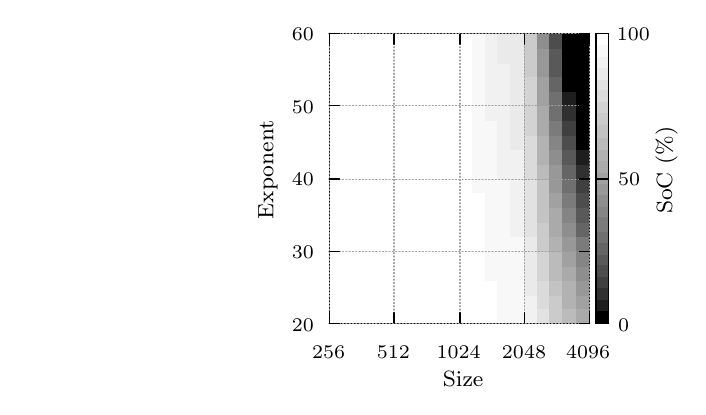 
\definecolor{cffffff}{RGB}{255,255,255}
\definecolor{cf8f8f8}{RGB}{248,248,248}
\definecolor{cf1f1f1}{RGB}{241,241,241}
\definecolor{ceaeaea}{RGB}{234,234,234}
\definecolor{ce2e2e2}{RGB}{226,226,226}
\definecolor{ccbcbcb}{RGB}{203,203,203}
\definecolor{cbbbbbb}{RGB}{187,187,187}
\definecolor{caaaaaa}{RGB}{170,170,170}
\definecolor{cdbdbdb}{RGB}{219,219,219}
\definecolor{cb2b2b2}{RGB}{178,178,178}
\definecolor{ca1a1a1}{RGB}{161,161,161}
\definecolor{cc3c3c3}{RGB}{195,195,195}
\definecolor{c989898}{RGB}{152,152,152}
\definecolor{cd3d3d3}{RGB}{211,211,211}
\definecolor{c8e8e8e}{RGB}{142,142,142}
\definecolor{c858585}{RGB}{133,133,133}
\definecolor{c7b7b7b}{RGB}{123,123,123}
\definecolor{c656565}{RGB}{101,101,101}
\definecolor{c595959}{RGB}{89,89,89}
\definecolor{c4d4d4d}{RGB}{77,77,77}
\definecolor{c707070}{RGB}{112,112,112}
\definecolor{c404040}{RGB}{64,64,64}
\definecolor{c303030}{RGB}{48,48,48}
\definecolor{c1e1e1e}{RGB}{30,30,30}
\definecolor{ca0a0a4}{RGB}{160,160,164}
\scriptsize
\begin{tikzpicture}[y=0.80pt, x=0.80pt, yscale=-0.6, xscale=0.57, inner sep=0pt, outer sep=0pt]
\begin{scope}[draw=black,line join=bevel,line cap=rect,even odd rule,line width=0.512pt]
  \begin{scope}[cm={{1.0,0.0,0.0,1.0,(0.0,0.0)}},draw=black,line join=bevel,line cap=rect,line width=0.512pt]
  \end{scope}
  \begin{scope}[cm={{1.006,0.0,0.0,1.006,(0.0,0.0)}},draw=black,line join=bevel,line cap=rect,line width=0.512pt]
  \end{scope}
  \begin{scope}[cm={{1.006,0.0,0.0,1.006,(0.0,0.0)}},draw=black,line join=bevel,line cap=rect,line width=0.512pt]
  \end{scope}
  \begin{scope}[cm={{1.006,0.0,0.0,1.006,(0.0,0.0)}},draw=black,line join=bevel,line cap=rect,line width=0.512pt]
  \end{scope}
  \begin{scope}[cm={{1.006,0.0,0.0,1.006,(0.0,0.0)}},draw=cffffff,fill=cffffff,line join=bevel,line cap=rect,line width=0.512pt]
    \path[draw,fill,even odd rule] (57.5,268.5) -- (57.5,257.5) --
      (67.5,257.5) -- (67.5,268.5) -- (57.5,268.5);
    \path[draw,fill,even odd rule] (67.5,268.5) -- (67.5,257.5) --
      (78.5,257.5) -- (78.5,268.5) -- (67.5,268.5);
    \path[draw,fill,even odd rule] (78.5,268.5) -- (78.5,257.5) --
      (88.5,257.5) -- (88.5,268.5) -- (78.5,268.5);
    \path[draw,fill,even odd rule] (88.5,268.5) -- (88.5,257.5) --
      (98.5,257.5) -- (98.5,268.5) -- (88.5,268.5);
    \path[draw,fill,even odd rule] (98.5,268.5) -- (98.5,257.5) --
      (108.5,257.5) -- (108.5,268.5) -- (98.5,268.5);
    \path[draw,fill,even odd rule] (57.5,257.5) -- (57.5,247.5) --
      (67.5,247.5) -- (67.5,257.5) -- (57.5,257.5);
    \path[draw,fill,even odd rule] (67.5,257.5) -- (67.5,247.5) --
      (78.5,247.5) -- (78.5,257.5) -- (67.5,257.5);
    \path[draw,fill,even odd rule] (78.5,257.5) -- (78.5,247.5) --
      (88.5,247.5) -- (88.5,257.5) -- (78.5,257.5);
    \path[draw,fill,even odd rule] (88.5,257.5) -- (88.5,247.5) --
      (98.5,247.5) -- (98.5,257.5) -- (88.5,257.5);
    \path[draw,fill,even odd rule] (98.5,257.5) -- (98.5,247.5) --
      (108.5,247.5) -- (108.5,257.5) -- (98.5,257.5);
    \path[draw,fill,even odd rule] (57.5,247.5) -- (57.5,236.5) --
      (67.5,236.5) -- (67.5,247.5) -- (57.5,247.5);
    \path[draw,fill,even odd rule] (67.5,247.5) -- (67.5,236.5) --
      (78.5,236.5) -- (78.5,247.5) -- (67.5,247.5);
    \path[draw,fill,even odd rule] (78.5,247.5) -- (78.5,236.5) --
      (88.5,236.5) -- (88.5,247.5) -- (78.5,247.5);
    \path[draw,fill,even odd rule] (88.5,247.5) -- (88.5,236.5) --
      (98.5,236.5) -- (98.5,247.5) -- (88.5,247.5);
    \path[draw,fill,even odd rule] (98.5,247.5) -- (98.5,236.5) --
      (108.5,236.5) -- (108.5,247.5) -- (98.5,247.5);
    \path[draw,fill,even odd rule] (57.5,236.5) -- (57.5,225.5) --
      (67.5,225.5) -- (67.5,236.5) -- (57.5,236.5);
    \path[draw,fill,even odd rule] (67.5,236.5) -- (67.5,225.5) --
      (78.5,225.5) -- (78.5,236.5) -- (67.5,236.5);
    \path[draw,fill,even odd rule] (78.5,236.5) -- (78.5,225.5) --
      (88.5,225.5) -- (88.5,236.5) -- (78.5,236.5);
    \path[draw,fill,even odd rule] (88.5,236.5) -- (88.5,225.5) --
      (98.5,225.5) -- (98.5,236.5) -- (88.5,236.5);
    \path[draw,fill,even odd rule] (98.5,236.5) -- (98.5,225.5) --
      (108.5,225.5) -- (108.5,236.5) -- (98.5,236.5);
    \path[draw,fill,even odd rule] (57.5,225.5) -- (57.5,214.5) --
      (67.5,214.5) -- (67.5,225.5) -- (57.5,225.5);
    \path[draw,fill,even odd rule] (67.5,225.5) -- (67.5,214.5) --
      (78.5,214.5) -- (78.5,225.5) -- (67.5,225.5);
    \path[draw,fill,even odd rule] (78.5,225.5) -- (78.5,214.5) --
      (88.5,214.5) -- (88.5,225.5) -- (78.5,225.5);
    \path[draw,fill,even odd rule] (88.5,225.5) -- (88.5,214.5) --
      (98.5,214.5) -- (98.5,225.5) -- (88.5,225.5);
    \path[draw,fill,even odd rule] (98.5,225.5) -- (98.5,214.5) --
      (108.5,214.5) -- (108.5,225.5) -- (98.5,225.5);
    \path[draw,fill,even odd rule] (57.5,214.5) -- (57.5,203.5) --
      (67.5,203.5) -- (67.5,214.5) -- (57.5,214.5);
    \path[draw,fill,even odd rule] (67.5,214.5) -- (67.5,203.5) --
      (78.5,203.5) -- (78.5,214.5) -- (67.5,214.5);
    \path[draw,fill,even odd rule] (78.5,214.5) -- (78.5,203.5) --
      (88.5,203.5) -- (88.5,214.5) -- (78.5,214.5);
    \path[draw,fill,even odd rule] (88.5,214.5) -- (88.5,203.5) --
      (98.5,203.5) -- (98.5,214.5) -- (88.5,214.5);
    \path[draw,fill,even odd rule] (98.5,214.5) -- (98.5,203.5) --
      (108.5,203.5) -- (108.5,214.5) -- (98.5,214.5);
    \path[draw,fill,even odd rule] (57.5,203.5) -- (57.5,192.5) --
      (67.5,192.5) -- (67.5,203.5) -- (57.5,203.5);
    \path[draw,fill,even odd rule] (67.5,203.5) -- (67.5,192.5) --
      (78.5,192.5) -- (78.5,203.5) -- (67.5,203.5);
    \path[draw,fill,even odd rule] (78.5,203.5) -- (78.5,192.5) --
      (88.5,192.5) -- (88.5,203.5) -- (78.5,203.5);
    \path[draw,fill,even odd rule] (88.5,203.5) -- (88.5,192.5) --
      (98.5,192.5) -- (98.5,203.5) -- (88.5,203.5);
    \path[draw,fill,even odd rule] (98.5,203.5) -- (98.5,192.5) --
      (108.5,192.5) -- (108.5,203.5) -- (98.5,203.5);
    \path[draw,fill,even odd rule] (57.5,192.5) -- (57.5,181.5) --
      (67.5,181.5) -- (67.5,192.5) -- (57.5,192.5);
    \path[draw,fill,even odd rule] (67.5,192.5) -- (67.5,181.5) --
      (78.5,181.5) -- (78.5,192.5) -- (67.5,192.5);
    \path[draw,fill,even odd rule] (78.5,192.5) -- (78.5,181.5) --
      (88.5,181.5) -- (88.5,192.5) -- (78.5,192.5);
    \path[draw,fill,even odd rule] (88.5,192.5) -- (88.5,181.5) --
      (98.5,181.5) -- (98.5,192.5) -- (88.5,192.5);
    \path[draw,fill,even odd rule] (98.5,192.5) -- (98.5,181.5) --
      (108.5,181.5) -- (108.5,192.5) -- (98.5,192.5);
    \path[draw,fill,even odd rule] (57.5,181.5) -- (57.5,170.5) --
      (67.5,170.5) -- (67.5,181.5) -- (57.5,181.5);
    \path[draw,fill,even odd rule] (67.5,181.5) -- (67.5,170.5) --
      (78.5,170.5) -- (78.5,181.5) -- (67.5,181.5);
    \path[draw,fill,even odd rule] (78.5,181.5) -- (78.5,170.5) --
      (88.5,170.5) -- (88.5,181.5) -- (78.5,181.5);
    \path[draw,fill,even odd rule] (88.5,181.5) -- (88.5,170.5) --
      (98.5,170.5) -- (98.5,181.5) -- (88.5,181.5);
    \path[draw,fill,even odd rule] (98.5,181.5) -- (98.5,170.5) --
      (108.5,170.5) -- (108.5,181.5) -- (98.5,181.5);
    \path[draw,fill,even odd rule] (57.5,170.5) -- (57.5,160.5) --
      (67.5,160.5) -- (67.5,170.5) -- (57.5,170.5);
    \path[draw,fill,even odd rule] (67.5,170.5) -- (67.5,160.5) --
      (78.5,160.5) -- (78.5,170.5) -- (67.5,170.5);
    \path[draw,fill,even odd rule] (78.5,170.5) -- (78.5,160.5) --
      (88.5,160.5) -- (88.5,170.5) -- (78.5,170.5);
    \path[draw,fill,even odd rule] (88.5,170.5) -- (88.5,160.5) --
      (98.5,160.5) -- (98.5,170.5) -- (88.5,170.5);
    \path[draw,fill,even odd rule] (98.5,170.5) -- (98.5,160.5) --
      (108.5,160.5) -- (108.5,170.5) -- (98.5,170.5);
    \path[draw,fill,even odd rule] (57.5,160.5) -- (57.5,149.5) --
      (67.5,149.5) -- (67.5,160.5) -- (57.5,160.5);
    \path[draw,fill,even odd rule] (67.5,160.5) -- (67.5,149.5) --
      (78.5,149.5) -- (78.5,160.5) -- (67.5,160.5);
    \path[draw,fill,even odd rule] (78.5,160.5) -- (78.5,149.5) --
      (88.5,149.5) -- (88.5,160.5) -- (78.5,160.5);
    \path[draw,fill,even odd rule] (88.5,160.5) -- (88.5,149.5) --
      (98.5,149.5) -- (98.5,160.5) -- (88.5,160.5);
    \path[draw,fill,even odd rule] (98.5,160.5) -- (98.5,149.5) --
      (108.5,149.5) -- (108.5,160.5) -- (98.5,160.5);
    \path[draw,fill,even odd rule] (57.5,149.5) -- (57.5,138.5) --
      (67.5,138.5) -- (67.5,149.5) -- (57.5,149.5);
    \path[draw,fill,even odd rule] (67.5,149.5) -- (67.5,138.5) --
      (78.5,138.5) -- (78.5,149.5) -- (67.5,149.5);
    \path[draw,fill,even odd rule] (78.5,149.5) -- (78.5,138.5) --
      (88.5,138.5) -- (88.5,149.5) -- (78.5,149.5);
    \path[draw,fill,even odd rule] (88.5,149.5) -- (88.5,138.5) --
      (98.5,138.5) -- (98.5,149.5) -- (88.5,149.5);
    \path[draw,fill,even odd rule] (98.5,149.5) -- (98.5,138.5) --
      (108.5,138.5) -- (108.5,149.5) -- (98.5,149.5);
    \path[draw,fill,even odd rule] (57.5,138.5) -- (57.5,127.5) --
      (67.5,127.5) -- (67.5,138.5) -- (57.5,138.5);
    \path[draw,fill,even odd rule] (67.5,138.5) -- (67.5,127.5) --
      (78.5,127.5) -- (78.5,138.5) -- (67.5,138.5);
    \path[draw,fill,even odd rule] (78.5,138.5) -- (78.5,127.5) --
      (88.5,127.5) -- (88.5,138.5) -- (78.5,138.5);
    \path[draw,fill,even odd rule] (88.5,138.5) -- (88.5,127.5) --
      (98.5,127.5) -- (98.5,138.5) -- (88.5,138.5);
    \path[draw,fill,even odd rule] (98.5,138.5) -- (98.5,127.5) --
      (108.5,127.5) -- (108.5,138.5) -- (98.5,138.5);
    \path[draw,fill,even odd rule] (57.5,127.5) -- (57.5,116.5) --
      (67.5,116.5) -- (67.5,127.5) -- (57.5,127.5);
    \path[draw,fill,even odd rule] (67.5,127.5) -- (67.5,116.5) --
      (78.5,116.5) -- (78.5,127.5) -- (67.5,127.5);
    \path[draw,fill,even odd rule] (78.5,127.5) -- (78.5,116.5) --
      (88.5,116.5) -- (88.5,127.5) -- (78.5,127.5);
    \path[draw,fill,even odd rule] (88.5,127.5) -- (88.5,116.5) --
      (98.5,116.5) -- (98.5,127.5) -- (88.5,127.5);
    \path[draw,fill,even odd rule] (98.5,127.5) -- (98.5,116.5) --
      (108.5,116.5) -- (108.5,127.5) -- (98.5,127.5);
    \path[draw,fill,even odd rule] (57.5,116.5) -- (57.5,105.5) --
      (67.5,105.5) -- (67.5,116.5) -- (57.5,116.5);
    \path[draw,fill,even odd rule] (67.5,116.5) -- (67.5,105.5) --
      (78.5,105.5) -- (78.5,116.5) -- (67.5,116.5);
    \path[draw,fill,even odd rule] (78.5,116.5) -- (78.5,105.5) --
      (88.5,105.5) -- (88.5,116.5) -- (78.5,116.5);
    \path[draw,fill,even odd rule] (88.5,116.5) -- (88.5,105.5) --
      (98.5,105.5) -- (98.5,116.5) -- (88.5,116.5);
    \path[draw,fill,even odd rule] (98.5,116.5) -- (98.5,105.5) --
      (108.5,105.5) -- (108.5,116.5) -- (98.5,116.5);
    \path[draw,fill,even odd rule] (57.5,105.5) -- (57.5,94.5) --
      (67.5,94.5) -- (67.5,105.5) -- (57.5,105.5);
    \path[draw,fill,even odd rule] (67.5,105.5) -- (67.5,94.5) --
      (78.5,94.5) -- (78.5,105.5) -- (67.5,105.5);
    \path[draw,fill,even odd rule] (78.5,105.5) -- (78.5,94.5) --
      (88.5,94.5) -- (88.5,105.5) -- (78.5,105.5);
    \path[draw,fill,even odd rule] (88.5,105.5) -- (88.5,94.5) --
      (98.5,94.5) -- (98.5,105.5) -- (88.5,105.5);
    \path[draw,fill,even odd rule] (98.5,105.5) -- (98.5,94.5) --
      (108.5,94.5) -- (108.5,105.5) -- (98.5,105.5);
    \path[draw,fill,even odd rule] (57.5,94.5) -- (57.5,83.5) --
      (67.5,83.5) -- (67.5,94.5) -- (57.5,94.5);
    \path[draw,fill,even odd rule] (67.5,94.5) -- (67.5,83.5) --
      (78.5,83.5) -- (78.5,94.5) -- (67.5,94.5);
    \path[draw,fill,even odd rule] (78.5,94.5) -- (78.5,83.5) --
      (88.5,83.5) -- (88.5,94.5) -- (78.5,94.5);
    \path[draw,fill,even odd rule] (88.5,94.5) -- (88.5,83.5) --
      (98.5,83.5) -- (98.5,94.5) -- (88.5,94.5);
    \path[draw,fill,even odd rule] (98.5,94.5) -- (98.5,83.5) --
      (108.5,83.5) -- (108.5,94.5) -- (98.5,94.5);
    \path[draw,fill,even odd rule] (57.5,83.5) -- (57.5,73.5) --
      (67.5,73.5) -- (67.5,83.5) -- (57.5,83.5);
    \path[draw,fill,even odd rule] (67.5,83.5) -- (67.5,73.5) --
      (78.5,73.5) -- (78.5,83.5) -- (67.5,83.5);
    \path[draw,fill,even odd rule] (78.5,83.5) -- (78.5,73.5) --
      (88.5,73.5) -- (88.5,83.5) -- (78.5,83.5);
    \path[draw,fill,even odd rule] (88.5,83.5) -- (88.5,73.5) --
      (98.5,73.5) -- (98.5,83.5) -- (88.5,83.5);
    \path[draw,fill,even odd rule] (98.5,83.5) -- (98.5,73.5) --
      (108.5,73.5) -- (108.5,83.5) -- (98.5,83.5);
    \path[draw,fill,even odd rule] (57.5,73.5) -- (57.5,62.5) --
      (67.5,62.5) -- (67.5,73.5) -- (57.5,73.5);
    \path[draw,fill,even odd rule] (67.5,73.5) -- (67.5,62.5) --
      (78.5,62.5) -- (78.5,73.5) -- (67.5,73.5);
    \path[draw,fill,even odd rule] (78.5,73.5) -- (78.5,62.5) --
      (88.5,62.5) -- (88.5,73.5) -- (78.5,73.5);
    \path[draw,fill,even odd rule] (88.5,73.5) -- (88.5,62.5) --
      (98.5,62.5) -- (98.5,73.5) -- (88.5,73.5);
    \path[draw,fill,even odd rule] (98.5,73.5) -- (98.5,62.5) --
      (108.5,62.5) -- (108.5,73.5) -- (98.5,73.5);
    \path[draw,fill,even odd rule] (57.5,62.5) -- (57.5,51.5) --
      (67.5,51.5) -- (67.5,62.5) -- (57.5,62.5);
    \path[draw,fill,even odd rule] (67.5,62.5) -- (67.5,51.5) --
      (78.5,51.5) -- (78.5,62.5) -- (67.5,62.5);
    \path[draw,fill,even odd rule] (78.5,62.5) -- (78.5,51.5) --
      (88.5,51.5) -- (88.5,62.5) -- (78.5,62.5);
    \path[draw,fill,even odd rule] (88.5,62.5) -- (88.5,51.5) --
      (98.5,51.5) -- (98.5,62.5) -- (88.5,62.5);
    \path[draw,fill,even odd rule] (98.5,62.5) -- (98.5,51.5) --
      (108.5,51.5) -- (108.5,62.5) -- (98.5,62.5);
    \path[draw,fill,even odd rule] (108.5,268.5) -- (108.5,257.5) --
      (119.5,257.5) -- (119.5,268.5) -- (108.5,268.5);
    \path[draw,fill,even odd rule] (119.5,268.5) -- (119.5,257.5) --
      (129.5,257.5) -- (129.5,268.5) -- (119.5,268.5);
    \path[draw,fill,even odd rule] (129.5,268.5) -- (129.5,257.5) --
      (139.5,257.5) -- (139.5,268.5) -- (129.5,268.5);
    \path[draw,fill,even odd rule] (139.5,268.5) -- (139.5,257.5) --
      (149.5,257.5) -- (149.5,268.5) -- (139.5,268.5);
    \path[draw,fill,even odd rule] (149.5,268.5) -- (149.5,257.5) --
      (160.5,257.5) -- (160.5,268.5) -- (149.5,268.5);
    \path[draw,fill,even odd rule] (108.5,257.5) -- (108.5,247.5) --
      (119.5,247.5) -- (119.5,257.5) -- (108.5,257.5);
    \path[draw,fill,even odd rule] (119.5,257.5) -- (119.5,247.5) --
      (129.5,247.5) -- (129.5,257.5) -- (119.5,257.5);
    \path[draw,fill,even odd rule] (129.5,257.5) -- (129.5,247.5) --
      (139.5,247.5) -- (139.5,257.5) -- (129.5,257.5);
    \path[draw,fill,even odd rule] (139.5,257.5) -- (139.5,247.5) --
      (149.5,247.5) -- (149.5,257.5) -- (139.5,257.5);
    \path[draw,fill,even odd rule] (149.5,257.5) -- (149.5,247.5) --
      (160.5,247.5) -- (160.5,257.5) -- (149.5,257.5);
    \path[draw,fill,even odd rule] (108.5,247.5) -- (108.5,236.5) --
      (119.5,236.5) -- (119.5,247.5) -- (108.5,247.5);
    \path[draw,fill,even odd rule] (119.5,247.5) -- (119.5,236.5) --
      (129.5,236.5) -- (129.5,247.5) -- (119.5,247.5);
    \path[draw,fill,even odd rule] (129.5,247.5) -- (129.5,236.5) --
      (139.5,236.5) -- (139.5,247.5) -- (129.5,247.5);
    \path[draw,fill,even odd rule] (139.5,247.5) -- (139.5,236.5) --
      (149.5,236.5) -- (149.5,247.5) -- (139.5,247.5);
    \path[draw,fill,even odd rule] (149.5,247.5) -- (149.5,236.5) --
      (160.5,236.5) -- (160.5,247.5) -- (149.5,247.5);
    \path[draw,fill,even odd rule] (108.5,236.5) -- (108.5,225.5) --
      (119.5,225.5) -- (119.5,236.5) -- (108.5,236.5);
    \path[draw,fill,even odd rule] (119.5,236.5) -- (119.5,225.5) --
      (129.5,225.5) -- (129.5,236.5) -- (119.5,236.5);
    \path[draw,fill,even odd rule] (129.5,236.5) -- (129.5,225.5) --
      (139.5,225.5) -- (139.5,236.5) -- (129.5,236.5);
    \path[draw,fill,even odd rule] (139.5,236.5) -- (139.5,225.5) --
      (149.5,225.5) -- (149.5,236.5) -- (139.5,236.5);
    \path[draw,fill,even odd rule] (149.5,236.5) -- (149.5,225.5) --
      (160.5,225.5) -- (160.5,236.5) -- (149.5,236.5);
    \path[draw,fill,even odd rule] (108.5,225.5) -- (108.5,214.5) --
      (119.5,214.5) -- (119.5,225.5) -- (108.5,225.5);
    \path[draw,fill,even odd rule] (119.5,225.5) -- (119.5,214.5) --
      (129.5,214.5) -- (129.5,225.5) -- (119.5,225.5);
    \path[draw,fill,even odd rule] (129.5,225.5) -- (129.5,214.5) --
      (139.5,214.5) -- (139.5,225.5) -- (129.5,225.5);
    \path[draw,fill,even odd rule] (139.5,225.5) -- (139.5,214.5) --
      (149.5,214.5) -- (149.5,225.5) -- (139.5,225.5);
    \path[draw,fill,even odd rule] (149.5,225.5) -- (149.5,214.5) --
      (160.5,214.5) -- (160.5,225.5) -- (149.5,225.5);
    \path[draw,fill,even odd rule] (108.5,214.5) -- (108.5,203.5) --
      (119.5,203.5) -- (119.5,214.5) -- (108.5,214.5);
    \path[draw,fill,even odd rule] (119.5,214.5) -- (119.5,203.5) --
      (129.5,203.5) -- (129.5,214.5) -- (119.5,214.5);
    \path[draw,fill,even odd rule] (129.5,214.5) -- (129.5,203.5) --
      (139.5,203.5) -- (139.5,214.5) -- (129.5,214.5);
    \path[draw,fill,even odd rule] (139.5,214.5) -- (139.5,203.5) --
      (149.5,203.5) -- (149.5,214.5) -- (139.5,214.5);
    \path[draw,fill,even odd rule] (149.5,214.5) -- (149.5,203.5) --
      (160.5,203.5) -- (160.5,214.5) -- (149.5,214.5);
    \path[draw,fill,even odd rule] (108.5,203.5) -- (108.5,192.5) --
      (119.5,192.5) -- (119.5,203.5) -- (108.5,203.5);
    \path[draw,fill,even odd rule] (119.5,203.5) -- (119.5,192.5) --
      (129.5,192.5) -- (129.5,203.5) -- (119.5,203.5);
    \path[draw,fill,even odd rule] (129.5,203.5) -- (129.5,192.5) --
      (139.5,192.5) -- (139.5,203.5) -- (129.5,203.5);
    \path[draw,fill,even odd rule] (139.5,203.5) -- (139.5,192.5) --
      (149.5,192.5) -- (149.5,203.5) -- (139.5,203.5);
    \path[draw,fill,even odd rule] (149.5,203.5) -- (149.5,192.5) --
      (160.5,192.5) -- (160.5,203.5) -- (149.5,203.5);
    \path[draw,fill,even odd rule] (108.5,192.5) -- (108.5,181.5) --
      (119.5,181.5) -- (119.5,192.5) -- (108.5,192.5);
    \path[draw,fill,even odd rule] (119.5,192.5) -- (119.5,181.5) --
      (129.5,181.5) -- (129.5,192.5) -- (119.5,192.5);
    \path[draw,fill,even odd rule] (129.5,192.5) -- (129.5,181.5) --
      (139.5,181.5) -- (139.5,192.5) -- (129.5,192.5);
    \path[draw,fill,even odd rule] (139.5,192.5) -- (139.5,181.5) --
      (149.5,181.5) -- (149.5,192.5) -- (139.5,192.5);
    \path[draw,fill,even odd rule] (149.5,192.5) -- (149.5,181.5) --
      (160.5,181.5) -- (160.5,192.5) -- (149.5,192.5);
    \path[draw,fill,even odd rule] (108.5,181.5) -- (108.5,170.5) --
      (119.5,170.5) -- (119.5,181.5) -- (108.5,181.5);
    \path[draw,fill,even odd rule] (119.5,181.5) -- (119.5,170.5) --
      (129.5,170.5) -- (129.5,181.5) -- (119.5,181.5);
    \path[draw,fill,even odd rule] (129.5,181.5) -- (129.5,170.5) --
      (139.5,170.5) -- (139.5,181.5) -- (129.5,181.5);
    \path[draw,fill,even odd rule] (139.5,181.5) -- (139.5,170.5) --
      (149.5,170.5) -- (149.5,181.5) -- (139.5,181.5);
    \path[draw,fill,even odd rule] (149.5,181.5) -- (149.5,170.5) --
      (160.5,170.5) -- (160.5,181.5) -- (149.5,181.5);
    \path[draw,fill,even odd rule] (108.5,170.5) -- (108.5,160.5) --
      (119.5,160.5) -- (119.5,170.5) -- (108.5,170.5);
    \path[draw,fill,even odd rule] (119.5,170.5) -- (119.5,160.5) --
      (129.5,160.5) -- (129.5,170.5) -- (119.5,170.5);
    \path[draw,fill,even odd rule] (129.5,170.5) -- (129.5,160.5) --
      (139.5,160.5) -- (139.5,170.5) -- (129.5,170.5);
    \path[draw,fill,even odd rule] (139.5,170.5) -- (139.5,160.5) --
      (149.5,160.5) -- (149.5,170.5) -- (139.5,170.5);
    \path[draw,fill,even odd rule] (149.5,170.5) -- (149.5,160.5) --
      (160.5,160.5) -- (160.5,170.5) -- (149.5,170.5);
    \path[draw,fill,even odd rule] (108.5,160.5) -- (108.5,149.5) --
      (119.5,149.5) -- (119.5,160.5) -- (108.5,160.5);
    \path[draw,fill,even odd rule] (119.5,160.5) -- (119.5,149.5) --
      (129.5,149.5) -- (129.5,160.5) -- (119.5,160.5);
    \path[draw,fill,even odd rule] (129.5,160.5) -- (129.5,149.5) --
      (139.5,149.5) -- (139.5,160.5) -- (129.5,160.5);
    \path[draw,fill,even odd rule] (139.5,160.5) -- (139.5,149.5) --
      (149.5,149.5) -- (149.5,160.5) -- (139.5,160.5);
    \path[draw,fill,even odd rule] (149.5,160.5) -- (149.5,149.5) --
      (160.5,149.5) -- (160.5,160.5) -- (149.5,160.5);
    \path[draw,fill,even odd rule] (108.5,149.5) -- (108.5,138.5) --
      (119.5,138.5) -- (119.5,149.5) -- (108.5,149.5);
    \path[draw,fill,even odd rule] (119.5,149.5) -- (119.5,138.5) --
      (129.5,138.5) -- (129.5,149.5) -- (119.5,149.5);
    \path[draw,fill,even odd rule] (129.5,149.5) -- (129.5,138.5) --
      (139.5,138.5) -- (139.5,149.5) -- (129.5,149.5);
    \path[draw,fill,even odd rule] (139.5,149.5) -- (139.5,138.5) --
      (149.5,138.5) -- (149.5,149.5) -- (139.5,149.5);
    \path[draw,fill,even odd rule] (149.5,149.5) -- (149.5,138.5) --
      (160.5,138.5) -- (160.5,149.5) -- (149.5,149.5);
    \path[draw,fill,even odd rule] (108.5,138.5) -- (108.5,127.5) --
      (119.5,127.5) -- (119.5,138.5) -- (108.5,138.5);
    \path[draw,fill,even odd rule] (119.5,138.5) -- (119.5,127.5) --
      (129.5,127.5) -- (129.5,138.5) -- (119.5,138.5);
    \path[draw,fill,even odd rule] (129.5,138.5) -- (129.5,127.5) --
      (139.5,127.5) -- (139.5,138.5) -- (129.5,138.5);
    \path[draw,fill,even odd rule] (139.5,138.5) -- (139.5,127.5) --
      (149.5,127.5) -- (149.5,138.5) -- (139.5,138.5);
    \path[draw,fill,even odd rule] (149.5,138.5) -- (149.5,127.5) --
      (160.5,127.5) -- (160.5,138.5) -- (149.5,138.5);
    \path[draw,fill,even odd rule] (108.5,127.5) -- (108.5,116.5) --
      (119.5,116.5) -- (119.5,127.5) -- (108.5,127.5);
    \path[draw,fill,even odd rule] (119.5,127.5) -- (119.5,116.5) --
      (129.5,116.5) -- (129.5,127.5) -- (119.5,127.5);
    \path[draw,fill,even odd rule] (129.5,127.5) -- (129.5,116.5) --
      (139.5,116.5) -- (139.5,127.5) -- (129.5,127.5);
    \path[draw,fill,even odd rule] (139.5,127.5) -- (139.5,116.5) --
      (149.5,116.5) -- (149.5,127.5) -- (139.5,127.5);
    \path[draw,fill,even odd rule] (149.5,127.5) -- (149.5,116.5) --
      (160.5,116.5) -- (160.5,127.5) -- (149.5,127.5);
    \path[draw,fill,even odd rule] (108.5,116.5) -- (108.5,105.5) --
      (119.5,105.5) -- (119.5,116.5) -- (108.5,116.5);
    \path[draw,fill,even odd rule] (119.5,116.5) -- (119.5,105.5) --
      (129.5,105.5) -- (129.5,116.5) -- (119.5,116.5);
    \path[draw,fill,even odd rule] (129.5,116.5) -- (129.5,105.5) --
      (139.5,105.5) -- (139.5,116.5) -- (129.5,116.5);
    \path[draw,fill,even odd rule] (139.5,116.5) -- (139.5,105.5) --
      (149.5,105.5) -- (149.5,116.5) -- (139.5,116.5);
    \path[draw,fill,even odd rule] (149.5,116.5) -- (149.5,105.5) --
      (160.5,105.5) -- (160.5,116.5) -- (149.5,116.5);
    \path[draw,fill,even odd rule] (108.5,105.5) -- (108.5,94.5) --
      (119.5,94.5) -- (119.5,105.5) -- (108.5,105.5);
    \path[draw,fill,even odd rule] (119.5,105.5) -- (119.5,94.5) --
      (129.5,94.5) -- (129.5,105.5) -- (119.5,105.5);
    \path[draw,fill,even odd rule] (129.5,105.5) -- (129.5,94.5) --
      (139.5,94.5) -- (139.5,105.5) -- (129.5,105.5);
    \path[draw,fill,even odd rule] (139.5,105.5) -- (139.5,94.5) --
      (149.5,94.5) -- (149.5,105.5) -- (139.5,105.5);
    \path[draw,fill,even odd rule] (149.5,105.5) -- (149.5,94.5) --
      (160.5,94.5) -- (160.5,105.5) -- (149.5,105.5);
    \path[draw,fill,even odd rule] (108.5,94.5) -- (108.5,83.5) --
      (119.5,83.5) -- (119.5,94.5) -- (108.5,94.5);
    \path[draw,fill,even odd rule] (119.5,94.5) -- (119.5,83.5) --
      (129.5,83.5) -- (129.5,94.5) -- (119.5,94.5);
    \path[draw,fill,even odd rule] (129.5,94.5) -- (129.5,83.5) --
      (139.5,83.5) -- (139.5,94.5) -- (129.5,94.5);
    \path[draw,fill,even odd rule] (139.5,94.5) -- (139.5,83.5) --
      (149.5,83.5) -- (149.5,94.5) -- (139.5,94.5);
    \path[draw,fill,even odd rule] (149.5,94.5) -- (149.5,83.5) --
      (160.5,83.5) -- (160.5,94.5) -- (149.5,94.5);
    \path[draw,fill,even odd rule] (108.5,83.5) -- (108.5,73.5) --
      (119.5,73.5) -- (119.5,83.5) -- (108.5,83.5);
    \path[draw,fill,even odd rule] (119.5,83.5) -- (119.5,73.5) --
      (129.5,73.5) -- (129.5,83.5) -- (119.5,83.5);
    \path[draw,fill,even odd rule] (129.5,83.5) -- (129.5,73.5) --
      (139.5,73.5) -- (139.5,83.5) -- (129.5,83.5);
    \path[draw,fill,even odd rule] (139.5,83.5) -- (139.5,73.5) --
      (149.5,73.5) -- (149.5,83.5) -- (139.5,83.5);
    \path[draw,fill,even odd rule] (149.5,83.5) -- (149.5,73.5) --
      (160.5,73.5) -- (160.5,83.5) -- (149.5,83.5);
    \path[draw,fill,even odd rule] (108.5,73.5) -- (108.5,62.5) --
      (119.5,62.5) -- (119.5,73.5) -- (108.5,73.5);
    \path[draw,fill,even odd rule] (119.5,73.5) -- (119.5,62.5) --
      (129.5,62.5) -- (129.5,73.5) -- (119.5,73.5);
    \path[draw,fill,even odd rule] (129.5,73.5) -- (129.5,62.5) --
      (139.5,62.5) -- (139.5,73.5) -- (129.5,73.5);
    \path[draw,fill,even odd rule] (139.5,73.5) -- (139.5,62.5) --
      (149.5,62.5) -- (149.5,73.5) -- (139.5,73.5);
    \path[draw,fill,even odd rule] (149.5,73.5) -- (149.5,62.5) --
      (160.5,62.5) -- (160.5,73.5) -- (149.5,73.5);
    \path[draw,fill,even odd rule] (108.5,62.5) -- (108.5,51.5) --
      (119.5,51.5) -- (119.5,62.5) -- (108.5,62.5);
    \path[draw,fill,even odd rule] (119.5,62.5) -- (119.5,51.5) --
      (129.5,51.5) -- (129.5,62.5) -- (119.5,62.5);
    \path[draw,fill,even odd rule] (129.5,62.5) -- (129.5,51.5) --
      (139.5,51.5) -- (139.5,62.5) -- (129.5,62.5);
    \path[draw,fill,even odd rule] (139.5,62.5) -- (139.5,51.5) --
      (149.5,51.5) -- (149.5,62.5) -- (139.5,62.5);
    \path[draw,fill,even odd rule] (149.5,62.5) -- (149.5,51.5) --
      (160.5,51.5) -- (160.5,62.5) -- (149.5,62.5);
    \path[draw,fill,even odd rule] (160.5,268.5) -- (160.5,257.5) --
      (170.5,257.5) -- (170.5,268.5) -- (160.5,268.5);
    \path[draw,fill,even odd rule] (170.5,268.5) -- (170.5,257.5) --
      (180.5,257.5) -- (180.5,268.5) -- (170.5,268.5);
    \path[draw,fill,even odd rule] (180.5,268.5) -- (180.5,257.5) --
      (190.5,257.5) -- (190.5,268.5) -- (180.5,268.5);
  \end{scope}
  \begin{scope}[cm={{1.006,0.0,0.0,1.006,(0.0,0.0)}},draw=cf8f8f8,fill=cf8f8f8,line join=bevel,line cap=rect,line width=0.512pt]
    \path[draw,fill,even odd rule] (190.5,268.5) -- (190.5,257.5) --
      (200.5,257.5) -- (200.5,268.5) -- (190.5,268.5);
    \path[draw,fill,even odd rule] (200.5,268.5) -- (200.5,257.5) --
      (211.5,257.5) -- (211.5,268.5) -- (200.5,268.5);
  \end{scope}
  \begin{scope}[cm={{1.006,0.0,0.0,1.006,(0.0,0.0)}},draw=cffffff,fill=cffffff,line join=bevel,line cap=rect,line width=0.512pt]
    \path[draw,fill,even odd rule] (160.5,257.5) -- (160.5,247.5) --
      (170.5,247.5) -- (170.5,257.5) -- (160.5,257.5);
    \path[draw,fill,even odd rule] (170.5,257.5) -- (170.5,247.5) --
      (180.5,247.5) -- (180.5,257.5) -- (170.5,257.5);
    \path[draw,fill,even odd rule] (180.5,257.5) -- (180.5,247.5) --
      (190.5,247.5) -- (190.5,257.5) -- (180.5,257.5);
  \end{scope}
  \begin{scope}[cm={{1.006,0.0,0.0,1.006,(0.0,0.0)}},draw=cf8f8f8,fill=cf8f8f8,line join=bevel,line cap=rect,line width=0.512pt]
    \path[draw,fill,even odd rule] (190.5,257.5) -- (190.5,247.5) --
      (200.5,247.5) -- (200.5,257.5) -- (190.5,257.5);
    \path[draw,fill,even odd rule] (200.5,257.5) -- (200.5,247.5) --
      (211.5,247.5) -- (211.5,257.5) -- (200.5,257.5);
  \end{scope}
  \begin{scope}[cm={{1.006,0.0,0.0,1.006,(0.0,0.0)}},draw=cffffff,fill=cffffff,line join=bevel,line cap=rect,line width=0.512pt]
    \path[draw,fill,even odd rule] (160.5,247.5) -- (160.5,236.5) --
      (170.5,236.5) -- (170.5,247.5) -- (160.5,247.5);
    \path[draw,fill,even odd rule] (170.5,247.5) -- (170.5,236.5) --
      (180.5,236.5) -- (180.5,247.5) -- (170.5,247.5);
    \path[draw,fill,even odd rule] (180.5,247.5) -- (180.5,236.5) --
      (190.5,236.5) -- (190.5,247.5) -- (180.5,247.5);
  \end{scope}
  \begin{scope}[cm={{1.006,0.0,0.0,1.006,(0.0,0.0)}},draw=cf8f8f8,fill=cf8f8f8,line join=bevel,line cap=rect,line width=0.512pt]
    \path[draw,fill,even odd rule] (190.5,247.5) -- (190.5,236.5) --
      (200.5,236.5) -- (200.5,247.5) -- (190.5,247.5);
    \path[draw,fill,even odd rule] (200.5,247.5) -- (200.5,236.5) --
      (211.5,236.5) -- (211.5,247.5) -- (200.5,247.5);
  \end{scope}
  \begin{scope}[cm={{1.006,0.0,0.0,1.006,(0.0,0.0)}},draw=cffffff,fill=cffffff,line join=bevel,line cap=rect,line width=0.512pt]
    \path[draw,fill,even odd rule] (160.5,236.5) -- (160.5,225.5) --
      (170.5,225.5) -- (170.5,236.5) -- (160.5,236.5);
    \path[draw,fill,even odd rule] (170.5,236.5) -- (170.5,225.5) --
      (180.5,225.5) -- (180.5,236.5) -- (170.5,236.5);
  \end{scope}
  \begin{scope}[cm={{1.006,0.0,0.0,1.006,(0.0,0.0)}},draw=cf8f8f8,fill=cf8f8f8,line join=bevel,line cap=rect,line width=0.512pt]
    \path[draw,fill,even odd rule] (180.5,236.5) -- (180.5,225.5) --
      (190.5,225.5) -- (190.5,236.5) -- (180.5,236.5);
    \path[draw,fill,even odd rule] (190.5,236.5) -- (190.5,225.5) --
      (200.5,225.5) -- (200.5,236.5) -- (190.5,236.5);
    \path[draw,fill,even odd rule] (200.5,236.5) -- (200.5,225.5) --
      (211.5,225.5) -- (211.5,236.5) -- (200.5,236.5);
  \end{scope}
  \begin{scope}[cm={{1.006,0.0,0.0,1.006,(0.0,0.0)}},draw=cffffff,fill=cffffff,line join=bevel,line cap=rect,line width=0.512pt]
    \path[draw,fill,even odd rule] (160.5,225.5) -- (160.5,214.5) --
      (170.5,214.5) -- (170.5,225.5) -- (160.5,225.5);
    \path[draw,fill,even odd rule] (170.5,225.5) -- (170.5,214.5) --
      (180.5,214.5) -- (180.5,225.5) -- (170.5,225.5);
  \end{scope}
  \begin{scope}[cm={{1.006,0.0,0.0,1.006,(0.0,0.0)}},draw=cf8f8f8,fill=cf8f8f8,line join=bevel,line cap=rect,line width=0.512pt]
    \path[draw,fill,even odd rule] (180.5,225.5) -- (180.5,214.5) --
      (190.5,214.5) -- (190.5,225.5) -- (180.5,225.5);
    \path[draw,fill,even odd rule] (190.5,225.5) -- (190.5,214.5) --
      (200.5,214.5) -- (200.5,225.5) -- (190.5,225.5);
    \path[draw,fill,even odd rule] (200.5,225.5) -- (200.5,214.5) --
      (211.5,214.5) -- (211.5,225.5) -- (200.5,225.5);
  \end{scope}
  \begin{scope}[cm={{1.006,0.0,0.0,1.006,(0.0,0.0)}},draw=cffffff,fill=cffffff,line join=bevel,line cap=rect,line width=0.512pt]
    \path[draw,fill,even odd rule] (160.5,214.5) -- (160.5,203.5) --
      (170.5,203.5) -- (170.5,214.5) -- (160.5,214.5);
    \path[draw,fill,even odd rule] (170.5,214.5) -- (170.5,203.5) --
      (180.5,203.5) -- (180.5,214.5) -- (170.5,214.5);
  \end{scope}
  \begin{scope}[cm={{1.006,0.0,0.0,1.006,(0.0,0.0)}},draw=cf8f8f8,fill=cf8f8f8,line join=bevel,line cap=rect,line width=0.512pt]
    \path[draw,fill,even odd rule] (180.5,214.5) -- (180.5,203.5) --
      (190.5,203.5) -- (190.5,214.5) -- (180.5,214.5);
    \path[draw,fill,even odd rule] (190.5,214.5) -- (190.5,203.5) --
      (200.5,203.5) -- (200.5,214.5) -- (190.5,214.5);
    \path[draw,fill,even odd rule] (200.5,214.5) -- (200.5,203.5) --
      (211.5,203.5) -- (211.5,214.5) -- (200.5,214.5);
  \end{scope}
  \begin{scope}[cm={{1.006,0.0,0.0,1.006,(0.0,0.0)}},draw=cffffff,fill=cffffff,line join=bevel,line cap=rect,line width=0.512pt]
    \path[draw,fill,even odd rule] (160.5,203.5) -- (160.5,192.5) --
      (170.5,192.5) -- (170.5,203.5) -- (160.5,203.5);
    \path[draw,fill,even odd rule] (170.5,203.5) -- (170.5,192.5) --
      (180.5,192.5) -- (180.5,203.5) -- (170.5,203.5);
  \end{scope}
  \begin{scope}[cm={{1.006,0.0,0.0,1.006,(0.0,0.0)}},draw=cf8f8f8,fill=cf8f8f8,line join=bevel,line cap=rect,line width=0.512pt]
    \path[draw,fill,even odd rule] (180.5,203.5) -- (180.5,192.5) --
      (190.5,192.5) -- (190.5,203.5) -- (180.5,203.5);
    \path[draw,fill,even odd rule] (190.5,203.5) -- (190.5,192.5) --
      (200.5,192.5) -- (200.5,203.5) -- (190.5,203.5);
  \end{scope}
  \begin{scope}[cm={{1.006,0.0,0.0,1.006,(0.0,0.0)}},draw=cf1f1f1,fill=cf1f1f1,line join=bevel,line cap=rect,line width=0.512pt]
    \path[draw,fill,even odd rule] (200.5,203.5) -- (200.5,192.5) --
      (211.5,192.5) -- (211.5,203.5) -- (200.5,203.5);
  \end{scope}
  \begin{scope}[cm={{1.006,0.0,0.0,1.006,(0.0,0.0)}},draw=cffffff,fill=cffffff,line join=bevel,line cap=rect,line width=0.512pt]
    \path[draw,fill,even odd rule] (160.5,192.5) -- (160.5,181.5) --
      (170.5,181.5) -- (170.5,192.5) -- (160.5,192.5);
    \path[draw,fill,even odd rule] (170.5,192.5) -- (170.5,181.5) --
      (180.5,181.5) -- (180.5,192.5) -- (170.5,192.5);
  \end{scope}
  \begin{scope}[cm={{1.006,0.0,0.0,1.006,(0.0,0.0)}},draw=cf8f8f8,fill=cf8f8f8,line join=bevel,line cap=rect,line width=0.512pt]
    \path[draw,fill,even odd rule] (180.5,192.5) -- (180.5,181.5) --
      (190.5,181.5) -- (190.5,192.5) -- (180.5,192.5);
    \path[draw,fill,even odd rule] (190.5,192.5) -- (190.5,181.5) --
      (200.5,181.5) -- (200.5,192.5) -- (190.5,192.5);
  \end{scope}
  \begin{scope}[cm={{1.006,0.0,0.0,1.006,(0.0,0.0)}},draw=cf1f1f1,fill=cf1f1f1,line join=bevel,line cap=rect,line width=0.512pt]
    \path[draw,fill,even odd rule] (200.5,192.5) -- (200.5,181.5) --
      (211.5,181.5) -- (211.5,192.5) -- (200.5,192.5);
  \end{scope}
  \begin{scope}[cm={{1.006,0.0,0.0,1.006,(0.0,0.0)}},draw=cffffff,fill=cffffff,line join=bevel,line cap=rect,line width=0.512pt]
    \path[draw,fill,even odd rule] (160.5,181.5) -- (160.5,170.5) --
      (170.5,170.5) -- (170.5,181.5) -- (160.5,181.5);
    \path[draw,fill,even odd rule] (170.5,181.5) -- (170.5,170.5) --
      (180.5,170.5) -- (180.5,181.5) -- (170.5,181.5);
  \end{scope}
  \begin{scope}[cm={{1.006,0.0,0.0,1.006,(0.0,0.0)}},draw=cf8f8f8,fill=cf8f8f8,line join=bevel,line cap=rect,line width=0.512pt]
    \path[draw,fill,even odd rule] (180.5,181.5) -- (180.5,170.5) --
      (190.5,170.5) -- (190.5,181.5) -- (180.5,181.5);
    \path[draw,fill,even odd rule] (190.5,181.5) -- (190.5,170.5) --
      (200.5,170.5) -- (200.5,181.5) -- (190.5,181.5);
  \end{scope}
  \begin{scope}[cm={{1.006,0.0,0.0,1.006,(0.0,0.0)}},draw=cf1f1f1,fill=cf1f1f1,line join=bevel,line cap=rect,line width=0.512pt]
    \path[draw,fill,even odd rule] (200.5,181.5) -- (200.5,170.5) --
      (211.5,170.5) -- (211.5,181.5) -- (200.5,181.5);
  \end{scope}
  \begin{scope}[cm={{1.006,0.0,0.0,1.006,(0.0,0.0)}},draw=cffffff,fill=cffffff,line join=bevel,line cap=rect,line width=0.512pt]
    \path[draw,fill,even odd rule] (160.5,170.5) -- (160.5,160.5) --
      (170.5,160.5) -- (170.5,170.5) -- (160.5,170.5);
  \end{scope}
  \begin{scope}[cm={{1.006,0.0,0.0,1.006,(0.0,0.0)}},draw=cf8f8f8,fill=cf8f8f8,line join=bevel,line cap=rect,line width=0.512pt]
    \path[draw,fill,even odd rule] (170.5,170.5) -- (170.5,160.5) --
      (180.5,160.5) -- (180.5,170.5) -- (170.5,170.5);
    \path[draw,fill,even odd rule] (180.5,170.5) -- (180.5,160.5) --
      (190.5,160.5) -- (190.5,170.5) -- (180.5,170.5);
    \path[draw,fill,even odd rule] (190.5,170.5) -- (190.5,160.5) --
      (200.5,160.5) -- (200.5,170.5) -- (190.5,170.5);
  \end{scope}
  \begin{scope}[cm={{1.006,0.0,0.0,1.006,(0.0,0.0)}},draw=cf1f1f1,fill=cf1f1f1,line join=bevel,line cap=rect,line width=0.512pt]
    \path[draw,fill,even odd rule] (200.5,170.5) -- (200.5,160.5) --
      (211.5,160.5) -- (211.5,170.5) -- (200.5,170.5);
  \end{scope}
  \begin{scope}[cm={{1.006,0.0,0.0,1.006,(0.0,0.0)}},draw=cffffff,fill=cffffff,line join=bevel,line cap=rect,line width=0.512pt]
    \path[draw,fill,even odd rule] (160.5,160.5) -- (160.5,149.5) --
      (170.5,149.5) -- (170.5,160.5) -- (160.5,160.5);
  \end{scope}
  \begin{scope}[cm={{1.006,0.0,0.0,1.006,(0.0,0.0)}},draw=cf8f8f8,fill=cf8f8f8,line join=bevel,line cap=rect,line width=0.512pt]
    \path[draw,fill,even odd rule] (170.5,160.5) -- (170.5,149.5) --
      (180.5,149.5) -- (180.5,160.5) -- (170.5,160.5);
    \path[draw,fill,even odd rule] (180.5,160.5) -- (180.5,149.5) --
      (190.5,149.5) -- (190.5,160.5) -- (180.5,160.5);
  \end{scope}
  \begin{scope}[cm={{1.006,0.0,0.0,1.006,(0.0,0.0)}},draw=cf1f1f1,fill=cf1f1f1,line join=bevel,line cap=rect,line width=0.512pt]
    \path[draw,fill,even odd rule] (190.5,160.5) -- (190.5,149.5) --
      (200.5,149.5) -- (200.5,160.5) -- (190.5,160.5);
    \path[draw,fill,even odd rule] (200.5,160.5) -- (200.5,149.5) --
      (211.5,149.5) -- (211.5,160.5) -- (200.5,160.5);
  \end{scope}
  \begin{scope}[cm={{1.006,0.0,0.0,1.006,(0.0,0.0)}},draw=cffffff,fill=cffffff,line join=bevel,line cap=rect,line width=0.512pt]
    \path[draw,fill,even odd rule] (160.5,149.5) -- (160.5,138.5) --
      (170.5,138.5) -- (170.5,149.5) -- (160.5,149.5);
  \end{scope}
  \begin{scope}[cm={{1.006,0.0,0.0,1.006,(0.0,0.0)}},draw=cf8f8f8,fill=cf8f8f8,line join=bevel,line cap=rect,line width=0.512pt]
    \path[draw,fill,even odd rule] (170.5,149.5) -- (170.5,138.5) --
      (180.5,138.5) -- (180.5,149.5) -- (170.5,149.5);
    \path[draw,fill,even odd rule] (180.5,149.5) -- (180.5,138.5) --
      (190.5,138.5) -- (190.5,149.5) -- (180.5,149.5);
  \end{scope}
  \begin{scope}[cm={{1.006,0.0,0.0,1.006,(0.0,0.0)}},draw=cf1f1f1,fill=cf1f1f1,line join=bevel,line cap=rect,line width=0.512pt]
    \path[draw,fill,even odd rule] (190.5,149.5) -- (190.5,138.5) --
      (200.5,138.5) -- (200.5,149.5) -- (190.5,149.5);
    \path[draw,fill,even odd rule] (200.5,149.5) -- (200.5,138.5) --
      (211.5,138.5) -- (211.5,149.5) -- (200.5,149.5);
  \end{scope}
  \begin{scope}[cm={{1.006,0.0,0.0,1.006,(0.0,0.0)}},draw=cffffff,fill=cffffff,line join=bevel,line cap=rect,line width=0.512pt]
    \path[draw,fill,even odd rule] (160.5,138.5) -- (160.5,127.5) --
      (170.5,127.5) -- (170.5,138.5) -- (160.5,138.5);
  \end{scope}
  \begin{scope}[cm={{1.006,0.0,0.0,1.006,(0.0,0.0)}},draw=cf8f8f8,fill=cf8f8f8,line join=bevel,line cap=rect,line width=0.512pt]
    \path[draw,fill,even odd rule] (170.5,138.5) -- (170.5,127.5) --
      (180.5,127.5) -- (180.5,138.5) -- (170.5,138.5);
    \path[draw,fill,even odd rule] (180.5,138.5) -- (180.5,127.5) --
      (190.5,127.5) -- (190.5,138.5) -- (180.5,138.5);
  \end{scope}
  \begin{scope}[cm={{1.006,0.0,0.0,1.006,(0.0,0.0)}},draw=cf1f1f1,fill=cf1f1f1,line join=bevel,line cap=rect,line width=0.512pt]
    \path[draw,fill,even odd rule] (190.5,138.5) -- (190.5,127.5) --
      (200.5,127.5) -- (200.5,138.5) -- (190.5,138.5);
  \end{scope}
  \begin{scope}[cm={{1.006,0.0,0.0,1.006,(0.0,0.0)}},draw=ceaeaea,fill=ceaeaea,line join=bevel,line cap=rect,line width=0.512pt]
    \path[draw,fill,even odd rule] (200.5,138.5) -- (200.5,127.5) --
      (211.5,127.5) -- (211.5,138.5) -- (200.5,138.5);
  \end{scope}
  \begin{scope}[cm={{1.006,0.0,0.0,1.006,(0.0,0.0)}},draw=cffffff,fill=cffffff,line join=bevel,line cap=rect,line width=0.512pt]
    \path[draw,fill,even odd rule] (160.5,127.5) -- (160.5,116.5) --
      (170.5,116.5) -- (170.5,127.5) -- (160.5,127.5);
  \end{scope}
  \begin{scope}[cm={{1.006,0.0,0.0,1.006,(0.0,0.0)}},draw=cf8f8f8,fill=cf8f8f8,line join=bevel,line cap=rect,line width=0.512pt]
    \path[draw,fill,even odd rule] (170.5,127.5) -- (170.5,116.5) --
      (180.5,116.5) -- (180.5,127.5) -- (170.5,127.5);
    \path[draw,fill,even odd rule] (180.5,127.5) -- (180.5,116.5) --
      (190.5,116.5) -- (190.5,127.5) -- (180.5,127.5);
  \end{scope}
  \begin{scope}[cm={{1.006,0.0,0.0,1.006,(0.0,0.0)}},draw=cf1f1f1,fill=cf1f1f1,line join=bevel,line cap=rect,line width=0.512pt]
    \path[draw,fill,even odd rule] (190.5,127.5) -- (190.5,116.5) --
      (200.5,116.5) -- (200.5,127.5) -- (190.5,127.5);
  \end{scope}
  \begin{scope}[cm={{1.006,0.0,0.0,1.006,(0.0,0.0)}},draw=ceaeaea,fill=ceaeaea,line join=bevel,line cap=rect,line width=0.512pt]
    \path[draw,fill,even odd rule] (200.5,127.5) -- (200.5,116.5) --
      (211.5,116.5) -- (211.5,127.5) -- (200.5,127.5);
  \end{scope}
  \begin{scope}[cm={{1.006,0.0,0.0,1.006,(0.0,0.0)}},draw=cffffff,fill=cffffff,line join=bevel,line cap=rect,line width=0.512pt]
    \path[draw,fill,even odd rule] (160.5,116.5) -- (160.5,105.5) --
      (170.5,105.5) -- (170.5,116.5) -- (160.5,116.5);
  \end{scope}
  \begin{scope}[cm={{1.006,0.0,0.0,1.006,(0.0,0.0)}},draw=cf8f8f8,fill=cf8f8f8,line join=bevel,line cap=rect,line width=0.512pt]
    \path[draw,fill,even odd rule] (170.5,116.5) -- (170.5,105.5) --
      (180.5,105.5) -- (180.5,116.5) -- (170.5,116.5);
  \end{scope}
  \begin{scope}[cm={{1.006,0.0,0.0,1.006,(0.0,0.0)}},draw=cf1f1f1,fill=cf1f1f1,line join=bevel,line cap=rect,line width=0.512pt]
    \path[draw,fill,even odd rule] (180.5,116.5) -- (180.5,105.5) --
      (190.5,105.5) -- (190.5,116.5) -- (180.5,116.5);
    \path[draw,fill,even odd rule] (190.5,116.5) -- (190.5,105.5) --
      (200.5,105.5) -- (200.5,116.5) -- (190.5,116.5);
  \end{scope}
  \begin{scope}[cm={{1.006,0.0,0.0,1.006,(0.0,0.0)}},draw=ceaeaea,fill=ceaeaea,line join=bevel,line cap=rect,line width=0.512pt]
    \path[draw,fill,even odd rule] (200.5,116.5) -- (200.5,105.5) --
      (211.5,105.5) -- (211.5,116.5) -- (200.5,116.5);
  \end{scope}
  \begin{scope}[cm={{1.006,0.0,0.0,1.006,(0.0,0.0)}},draw=cffffff,fill=cffffff,line join=bevel,line cap=rect,line width=0.512pt]
    \path[draw,fill,even odd rule] (160.5,105.5) -- (160.5,94.5) --
      (170.5,94.5) -- (170.5,105.5) -- (160.5,105.5);
  \end{scope}
  \begin{scope}[cm={{1.006,0.0,0.0,1.006,(0.0,0.0)}},draw=cf8f8f8,fill=cf8f8f8,line join=bevel,line cap=rect,line width=0.512pt]
    \path[draw,fill,even odd rule] (170.5,105.5) -- (170.5,94.5) --
      (180.5,94.5) -- (180.5,105.5) -- (170.5,105.5);
  \end{scope}
  \begin{scope}[cm={{1.006,0.0,0.0,1.006,(0.0,0.0)}},draw=cf1f1f1,fill=cf1f1f1,line join=bevel,line cap=rect,line width=0.512pt]
    \path[draw,fill,even odd rule] (180.5,105.5) -- (180.5,94.5) --
      (190.5,94.5) -- (190.5,105.5) -- (180.5,105.5);
    \path[draw,fill,even odd rule] (190.5,105.5) -- (190.5,94.5) --
      (200.5,94.5) -- (200.5,105.5) -- (190.5,105.5);
  \end{scope}
  \begin{scope}[cm={{1.006,0.0,0.0,1.006,(0.0,0.0)}},draw=ceaeaea,fill=ceaeaea,line join=bevel,line cap=rect,line width=0.512pt]
    \path[draw,fill,even odd rule] (200.5,105.5) -- (200.5,94.5) --
      (211.5,94.5) -- (211.5,105.5) -- (200.5,105.5);
  \end{scope}
  \begin{scope}[cm={{1.006,0.0,0.0,1.006,(0.0,0.0)}},draw=cffffff,fill=cffffff,line join=bevel,line cap=rect,line width=0.512pt]
    \path[draw,fill,even odd rule] (160.5,94.5) -- (160.5,83.5) --
      (170.5,83.5) -- (170.5,94.5) -- (160.5,94.5);
  \end{scope}
  \begin{scope}[cm={{1.006,0.0,0.0,1.006,(0.0,0.0)}},draw=cf8f8f8,fill=cf8f8f8,line join=bevel,line cap=rect,line width=0.512pt]
    \path[draw,fill,even odd rule] (170.5,94.5) -- (170.5,83.5) --
      (180.5,83.5) -- (180.5,94.5) -- (170.5,94.5);
  \end{scope}
  \begin{scope}[cm={{1.006,0.0,0.0,1.006,(0.0,0.0)}},draw=cf1f1f1,fill=cf1f1f1,line join=bevel,line cap=rect,line width=0.512pt]
    \path[draw,fill,even odd rule] (180.5,94.5) -- (180.5,83.5) --
      (190.5,83.5) -- (190.5,94.5) -- (180.5,94.5);
    \path[draw,fill,even odd rule] (190.5,94.5) -- (190.5,83.5) --
      (200.5,83.5) -- (200.5,94.5) -- (190.5,94.5);
  \end{scope}
  \begin{scope}[cm={{1.006,0.0,0.0,1.006,(0.0,0.0)}},draw=ceaeaea,fill=ceaeaea,line join=bevel,line cap=rect,line width=0.512pt]
    \path[draw,fill,even odd rule] (200.5,94.5) -- (200.5,83.5) --
      (211.5,83.5) -- (211.5,94.5) -- (200.5,94.5);
  \end{scope}
  \begin{scope}[cm={{1.006,0.0,0.0,1.006,(0.0,0.0)}},draw=cffffff,fill=cffffff,line join=bevel,line cap=rect,line width=0.512pt]
    \path[draw,fill,even odd rule] (160.5,83.5) -- (160.5,73.5) --
      (170.5,73.5) -- (170.5,83.5) -- (160.5,83.5);
  \end{scope}
  \begin{scope}[cm={{1.006,0.0,0.0,1.006,(0.0,0.0)}},draw=cf8f8f8,fill=cf8f8f8,line join=bevel,line cap=rect,line width=0.512pt]
    \path[draw,fill,even odd rule] (170.5,83.5) -- (170.5,73.5) --
      (180.5,73.5) -- (180.5,83.5) -- (170.5,83.5);
  \end{scope}
  \begin{scope}[cm={{1.006,0.0,0.0,1.006,(0.0,0.0)}},draw=cf1f1f1,fill=cf1f1f1,line join=bevel,line cap=rect,line width=0.512pt]
    \path[draw,fill,even odd rule] (180.5,83.5) -- (180.5,73.5) --
      (190.5,73.5) -- (190.5,83.5) -- (180.5,83.5);
    \path[draw,fill,even odd rule] (190.5,83.5) -- (190.5,73.5) --
      (200.5,73.5) -- (200.5,83.5) -- (190.5,83.5);
  \end{scope}
  \begin{scope}[cm={{1.006,0.0,0.0,1.006,(0.0,0.0)}},draw=ceaeaea,fill=ceaeaea,line join=bevel,line cap=rect,line width=0.512pt]
    \path[draw,fill,even odd rule] (200.5,83.5) -- (200.5,73.5) --
      (211.5,73.5) -- (211.5,83.5) -- (200.5,83.5);
  \end{scope}
  \begin{scope}[cm={{1.006,0.0,0.0,1.006,(0.0,0.0)}},draw=cffffff,fill=cffffff,line join=bevel,line cap=rect,line width=0.512pt]
    \path[draw,fill,even odd rule] (160.5,73.5) -- (160.5,62.5) --
      (170.5,62.5) -- (170.5,73.5) -- (160.5,73.5);
  \end{scope}
  \begin{scope}[cm={{1.006,0.0,0.0,1.006,(0.0,0.0)}},draw=cf8f8f8,fill=cf8f8f8,line join=bevel,line cap=rect,line width=0.512pt]
    \path[draw,fill,even odd rule] (170.5,73.5) -- (170.5,62.5) --
      (180.5,62.5) -- (180.5,73.5) -- (170.5,73.5);
  \end{scope}
  \begin{scope}[cm={{1.006,0.0,0.0,1.006,(0.0,0.0)}},draw=cf1f1f1,fill=cf1f1f1,line join=bevel,line cap=rect,line width=0.512pt]
    \path[draw,fill,even odd rule] (180.5,73.5) -- (180.5,62.5) --
      (190.5,62.5) -- (190.5,73.5) -- (180.5,73.5);
  \end{scope}
  \begin{scope}[cm={{1.006,0.0,0.0,1.006,(0.0,0.0)}},draw=ceaeaea,fill=ceaeaea,line join=bevel,line cap=rect,line width=0.512pt]
    \path[draw,fill,even odd rule] (190.5,73.5) -- (190.5,62.5) --
      (200.5,62.5) -- (200.5,73.5) -- (190.5,73.5);
    \path[draw,fill,even odd rule] (200.5,73.5) -- (200.5,62.5) --
      (211.5,62.5) -- (211.5,73.5) -- (200.5,73.5);
  \end{scope}
  \begin{scope}[cm={{1.006,0.0,0.0,1.006,(0.0,0.0)}},draw=cffffff,fill=cffffff,line join=bevel,line cap=rect,line width=0.512pt]
    \path[draw,fill,even odd rule] (160.5,62.5) -- (160.5,51.5) --
      (170.5,51.5) -- (170.5,62.5) -- (160.5,62.5);
  \end{scope}
  \begin{scope}[cm={{1.006,0.0,0.0,1.006,(0.0,0.0)}},draw=cf8f8f8,fill=cf8f8f8,line join=bevel,line cap=rect,line width=0.512pt]
    \path[draw,fill,even odd rule] (170.5,62.5) -- (170.5,51.5) --
      (180.5,51.5) -- (180.5,62.5) -- (170.5,62.5);
  \end{scope}
  \begin{scope}[cm={{1.006,0.0,0.0,1.006,(0.0,0.0)}},draw=cf1f1f1,fill=cf1f1f1,line join=bevel,line cap=rect,line width=0.512pt]
    \path[draw,fill,even odd rule] (180.5,62.5) -- (180.5,51.5) --
      (190.5,51.5) -- (190.5,62.5) -- (180.5,62.5);
  \end{scope}
  \begin{scope}[cm={{1.006,0.0,0.0,1.006,(0.0,0.0)}},draw=ceaeaea,fill=ceaeaea,line join=bevel,line cap=rect,line width=0.512pt]
    \path[draw,fill,even odd rule] (190.5,62.5) -- (190.5,51.5) --
      (200.5,51.5) -- (200.5,62.5) -- (190.5,62.5);
    \path[draw,fill,even odd rule] (200.5,62.5) -- (200.5,51.5) --
      (211.5,51.5) -- (211.5,62.5) -- (200.5,62.5);
  \end{scope}
  \begin{scope}[cm={{1.006,0.0,0.0,1.006,(0.0,0.0)}},draw=cf1f1f1,fill=cf1f1f1,line join=bevel,line cap=rect,line width=0.512pt]
    \path[draw,fill,even odd rule] (211.5,268.5) -- (211.5,257.5) --
      (221.5,257.5) -- (221.5,268.5) -- (211.5,268.5);
  \end{scope}
  \begin{scope}[cm={{1.006,0.0,0.0,1.006,(0.0,0.0)}},draw=ce2e2e2,fill=ce2e2e2,line join=bevel,line cap=rect,line width=0.512pt]
    \path[draw,fill,even odd rule] (221.5,268.5) -- (221.5,257.5) --
      (231.5,257.5) -- (231.5,268.5) -- (221.5,268.5);
  \end{scope}
  \begin{scope}[cm={{1.006,0.0,0.0,1.006,(0.0,0.0)}},draw=ccbcbcb,fill=ccbcbcb,line join=bevel,line cap=rect,line width=0.512pt]
    \path[draw,fill,even odd rule] (231.5,268.5) -- (231.5,257.5) --
      (241.5,257.5) -- (241.5,268.5) -- (231.5,268.5);
  \end{scope}
  \begin{scope}[cm={{1.006,0.0,0.0,1.006,(0.0,0.0)}},draw=cbbbbbb,fill=cbbbbbb,line join=bevel,line cap=rect,line width=0.512pt]
    \path[draw,fill,even odd rule] (241.5,268.5) -- (241.5,257.5) --
      (252.5,257.5) -- (252.5,268.5) -- (241.5,268.5);
  \end{scope}
  \begin{scope}[cm={{1.006,0.0,0.0,1.006,(0.0,0.0)}},draw=caaaaaa,fill=caaaaaa,line join=bevel,line cap=rect,line width=0.512pt]
    \path[draw,fill,even odd rule] (252.5,268.5) -- (252.5,257.5) --
      (262.5,257.5) -- (262.5,268.5) -- (252.5,268.5);
  \end{scope}
  \begin{scope}[cm={{1.006,0.0,0.0,1.006,(0.0,0.0)}},draw=cf1f1f1,fill=cf1f1f1,line join=bevel,line cap=rect,line width=0.512pt]
    \path[draw,fill,even odd rule] (211.5,257.5) -- (211.5,247.5) --
      (221.5,247.5) -- (221.5,257.5) -- (211.5,257.5);
  \end{scope}
  \begin{scope}[cm={{1.006,0.0,0.0,1.006,(0.0,0.0)}},draw=cdbdbdb,fill=cdbdbdb,line join=bevel,line cap=rect,line width=0.512pt]
    \path[draw,fill,even odd rule] (221.5,257.5) -- (221.5,247.5) --
      (231.5,247.5) -- (231.5,257.5) -- (221.5,257.5);
  \end{scope}
  \begin{scope}[cm={{1.006,0.0,0.0,1.006,(0.0,0.0)}},draw=ccbcbcb,fill=ccbcbcb,line join=bevel,line cap=rect,line width=0.512pt]
    \path[draw,fill,even odd rule] (231.5,257.5) -- (231.5,247.5) --
      (241.5,247.5) -- (241.5,257.5) -- (231.5,257.5);
  \end{scope}
  \begin{scope}[cm={{1.006,0.0,0.0,1.006,(0.0,0.0)}},draw=cb2b2b2,fill=cb2b2b2,line join=bevel,line cap=rect,line width=0.512pt]
    \path[draw,fill,even odd rule] (241.5,257.5) -- (241.5,247.5) --
      (252.5,247.5) -- (252.5,257.5) -- (241.5,257.5);
  \end{scope}
  \begin{scope}[cm={{1.006,0.0,0.0,1.006,(0.0,0.0)}},draw=ca1a1a1,fill=ca1a1a1,line join=bevel,line cap=rect,line width=0.512pt]
    \path[draw,fill,even odd rule] (252.5,257.5) -- (252.5,247.5) --
      (262.5,247.5) -- (262.5,257.5) -- (252.5,257.5);
  \end{scope}
  \begin{scope}[cm={{1.006,0.0,0.0,1.006,(0.0,0.0)}},draw=ceaeaea,fill=ceaeaea,line join=bevel,line cap=rect,line width=0.512pt]
    \path[draw,fill,even odd rule] (211.5,247.5) -- (211.5,236.5) --
      (221.5,236.5) -- (221.5,247.5) -- (211.5,247.5);
  \end{scope}
  \begin{scope}[cm={{1.006,0.0,0.0,1.006,(0.0,0.0)}},draw=cdbdbdb,fill=cdbdbdb,line join=bevel,line cap=rect,line width=0.512pt]
    \path[draw,fill,even odd rule] (221.5,247.5) -- (221.5,236.5) --
      (231.5,236.5) -- (231.5,247.5) -- (221.5,247.5);
  \end{scope}
  \begin{scope}[cm={{1.006,0.0,0.0,1.006,(0.0,0.0)}},draw=cc3c3c3,fill=cc3c3c3,line join=bevel,line cap=rect,line width=0.512pt]
    \path[draw,fill,even odd rule] (231.5,247.5) -- (231.5,236.5) --
      (241.5,236.5) -- (241.5,247.5) -- (231.5,247.5);
  \end{scope}
  \begin{scope}[cm={{1.006,0.0,0.0,1.006,(0.0,0.0)}},draw=cb2b2b2,fill=cb2b2b2,line join=bevel,line cap=rect,line width=0.512pt]
    \path[draw,fill,even odd rule] (241.5,247.5) -- (241.5,236.5) --
      (252.5,236.5) -- (252.5,247.5) -- (241.5,247.5);
  \end{scope}
  \begin{scope}[cm={{1.006,0.0,0.0,1.006,(0.0,0.0)}},draw=c989898,fill=c989898,line join=bevel,line cap=rect,line width=0.512pt]
    \path[draw,fill,even odd rule] (252.5,247.5) -- (252.5,236.5) --
      (262.5,236.5) -- (262.5,247.5) -- (252.5,247.5);
  \end{scope}
  \begin{scope}[cm={{1.006,0.0,0.0,1.006,(0.0,0.0)}},draw=ceaeaea,fill=ceaeaea,line join=bevel,line cap=rect,line width=0.512pt]
    \path[draw,fill,even odd rule] (211.5,236.5) -- (211.5,225.5) --
      (221.5,225.5) -- (221.5,236.5) -- (211.5,236.5);
  \end{scope}
  \begin{scope}[cm={{1.006,0.0,0.0,1.006,(0.0,0.0)}},draw=cd3d3d3,fill=cd3d3d3,line join=bevel,line cap=rect,line width=0.512pt]
    \path[draw,fill,even odd rule] (221.5,236.5) -- (221.5,225.5) --
      (231.5,225.5) -- (231.5,236.5) -- (221.5,236.5);
  \end{scope}
  \begin{scope}[cm={{1.006,0.0,0.0,1.006,(0.0,0.0)}},draw=cbbbbbb,fill=cbbbbbb,line join=bevel,line cap=rect,line width=0.512pt]
    \path[draw,fill,even odd rule] (231.5,236.5) -- (231.5,225.5) --
      (241.5,225.5) -- (241.5,236.5) -- (231.5,236.5);
  \end{scope}
  \begin{scope}[cm={{1.006,0.0,0.0,1.006,(0.0,0.0)}},draw=caaaaaa,fill=caaaaaa,line join=bevel,line cap=rect,line width=0.512pt]
    \path[draw,fill,even odd rule] (241.5,236.5) -- (241.5,225.5) --
      (252.5,225.5) -- (252.5,236.5) -- (241.5,236.5);
  \end{scope}
  \begin{scope}[cm={{1.006,0.0,0.0,1.006,(0.0,0.0)}},draw=c8e8e8e,fill=c8e8e8e,line join=bevel,line cap=rect,line width=0.512pt]
    \path[draw,fill,even odd rule] (252.5,236.5) -- (252.5,225.5) --
      (262.5,225.5) -- (262.5,236.5) -- (252.5,236.5);
  \end{scope}
  \begin{scope}[cm={{1.006,0.0,0.0,1.006,(0.0,0.0)}},draw=ceaeaea,fill=ceaeaea,line join=bevel,line cap=rect,line width=0.512pt]
    \path[draw,fill,even odd rule] (211.5,225.5) -- (211.5,214.5) --
      (221.5,214.5) -- (221.5,225.5) -- (211.5,225.5);
  \end{scope}
  \begin{scope}[cm={{1.006,0.0,0.0,1.006,(0.0,0.0)}},draw=cd3d3d3,fill=cd3d3d3,line join=bevel,line cap=rect,line width=0.512pt]
    \path[draw,fill,even odd rule] (221.5,225.5) -- (221.5,214.5) --
      (231.5,214.5) -- (231.5,225.5) -- (221.5,225.5);
  \end{scope}
  \begin{scope}[cm={{1.006,0.0,0.0,1.006,(0.0,0.0)}},draw=cbbbbbb,fill=cbbbbbb,line join=bevel,line cap=rect,line width=0.512pt]
    \path[draw,fill,even odd rule] (231.5,225.5) -- (231.5,214.5) --
      (241.5,214.5) -- (241.5,225.5) -- (231.5,225.5);
  \end{scope}
  \begin{scope}[cm={{1.006,0.0,0.0,1.006,(0.0,0.0)}},draw=ca1a1a1,fill=ca1a1a1,line join=bevel,line cap=rect,line width=0.512pt]
    \path[draw,fill,even odd rule] (241.5,225.5) -- (241.5,214.5) --
      (252.5,214.5) -- (252.5,225.5) -- (241.5,225.5);
  \end{scope}
  \begin{scope}[cm={{1.006,0.0,0.0,1.006,(0.0,0.0)}},draw=c858585,fill=c858585,line join=bevel,line cap=rect,line width=0.512pt]
    \path[draw,fill,even odd rule] (252.5,225.5) -- (252.5,214.5) --
      (262.5,214.5) -- (262.5,225.5) -- (252.5,225.5);
  \end{scope}
  \begin{scope}[cm={{1.006,0.0,0.0,1.006,(0.0,0.0)}},draw=ceaeaea,fill=ceaeaea,line join=bevel,line cap=rect,line width=0.512pt]
    \path[draw,fill,even odd rule] (211.5,214.5) -- (211.5,203.5) --
      (221.5,203.5) -- (221.5,214.5) -- (211.5,214.5);
  \end{scope}
  \begin{scope}[cm={{1.006,0.0,0.0,1.006,(0.0,0.0)}},draw=ccbcbcb,fill=ccbcbcb,line join=bevel,line cap=rect,line width=0.512pt]
    \path[draw,fill,even odd rule] (221.5,214.5) -- (221.5,203.5) --
      (231.5,203.5) -- (231.5,214.5) -- (221.5,214.5);
  \end{scope}
  \begin{scope}[cm={{1.006,0.0,0.0,1.006,(0.0,0.0)}},draw=cb2b2b2,fill=cb2b2b2,line join=bevel,line cap=rect,line width=0.512pt]
    \path[draw,fill,even odd rule] (231.5,214.5) -- (231.5,203.5) --
      (241.5,203.5) -- (241.5,214.5) -- (231.5,214.5);
  \end{scope}
  \begin{scope}[cm={{1.006,0.0,0.0,1.006,(0.0,0.0)}},draw=c989898,fill=c989898,line join=bevel,line cap=rect,line width=0.512pt]
    \path[draw,fill,even odd rule] (241.5,214.5) -- (241.5,203.5) --
      (252.5,203.5) -- (252.5,214.5) -- (241.5,214.5);
  \end{scope}
  \begin{scope}[cm={{1.006,0.0,0.0,1.006,(0.0,0.0)}},draw=c7b7b7b,fill=c7b7b7b,line join=bevel,line cap=rect,line width=0.512pt]
    \path[draw,fill,even odd rule] (252.5,214.5) -- (252.5,203.5) --
      (262.5,203.5) -- (262.5,214.5) -- (252.5,214.5);
  \end{scope}
  \begin{scope}[cm={{1.006,0.0,0.0,1.006,(0.0,0.0)}},draw=ce2e2e2,fill=ce2e2e2,line join=bevel,line cap=rect,line width=0.512pt]
    \path[draw,fill,even odd rule] (211.5,203.5) -- (211.5,192.5) --
      (221.5,192.5) -- (221.5,203.5) -- (211.5,203.5);
  \end{scope}
  \begin{scope}[cm={{1.006,0.0,0.0,1.006,(0.0,0.0)}},draw=ccbcbcb,fill=ccbcbcb,line join=bevel,line cap=rect,line width=0.512pt]
    \path[draw,fill,even odd rule] (221.5,203.5) -- (221.5,192.5) --
      (231.5,192.5) -- (231.5,203.5) -- (221.5,203.5);
  \end{scope}
  \begin{scope}[cm={{1.006,0.0,0.0,1.006,(0.0,0.0)}},draw=caaaaaa,fill=caaaaaa,line join=bevel,line cap=rect,line width=0.512pt]
    \path[draw,fill,even odd rule] (231.5,203.5) -- (231.5,192.5) --
      (241.5,192.5) -- (241.5,203.5) -- (231.5,203.5);
  \end{scope}
  \begin{scope}[cm={{1.006,0.0,0.0,1.006,(0.0,0.0)}},draw=c8e8e8e,fill=c8e8e8e,line join=bevel,line cap=rect,line width=0.512pt]
    \path[draw,fill,even odd rule] (241.5,203.5) -- (241.5,192.5) --
      (252.5,192.5) -- (252.5,203.5) -- (241.5,203.5);
  \end{scope}
  \begin{scope}[cm={{1.006,0.0,0.0,1.006,(0.0,0.0)}},draw=c656565,fill=c656565,line join=bevel,line cap=rect,line width=0.512pt]
    \path[draw,fill,even odd rule] (252.5,203.5) -- (252.5,192.5) --
      (262.5,192.5) -- (262.5,203.5) -- (252.5,203.5);
  \end{scope}
  \begin{scope}[cm={{1.006,0.0,0.0,1.006,(0.0,0.0)}},draw=ce2e2e2,fill=ce2e2e2,line join=bevel,line cap=rect,line width=0.512pt]
    \path[draw,fill,even odd rule] (211.5,192.5) -- (211.5,181.5) --
      (221.5,181.5) -- (221.5,192.5) -- (211.5,192.5);
  \end{scope}
  \begin{scope}[cm={{1.006,0.0,0.0,1.006,(0.0,0.0)}},draw=cc3c3c3,fill=cc3c3c3,line join=bevel,line cap=rect,line width=0.512pt]
    \path[draw,fill,even odd rule] (221.5,192.5) -- (221.5,181.5) --
      (231.5,181.5) -- (231.5,192.5) -- (221.5,192.5);
  \end{scope}
  \begin{scope}[cm={{1.006,0.0,0.0,1.006,(0.0,0.0)}},draw=caaaaaa,fill=caaaaaa,line join=bevel,line cap=rect,line width=0.512pt]
    \path[draw,fill,even odd rule] (231.5,192.5) -- (231.5,181.5) --
      (241.5,181.5) -- (241.5,192.5) -- (231.5,192.5);
  \end{scope}
  \begin{scope}[cm={{1.006,0.0,0.0,1.006,(0.0,0.0)}},draw=c858585,fill=c858585,line join=bevel,line cap=rect,line width=0.512pt]
    \path[draw,fill,even odd rule] (241.5,192.5) -- (241.5,181.5) --
      (252.5,181.5) -- (252.5,192.5) -- (241.5,192.5);
  \end{scope}
  \begin{scope}[cm={{1.006,0.0,0.0,1.006,(0.0,0.0)}},draw=c595959,fill=c595959,line join=bevel,line cap=rect,line width=0.512pt]
    \path[draw,fill,even odd rule] (252.5,192.5) -- (252.5,181.5) --
      (262.5,181.5) -- (262.5,192.5) -- (252.5,192.5);
  \end{scope}
  \begin{scope}[cm={{1.006,0.0,0.0,1.006,(0.0,0.0)}},draw=ce2e2e2,fill=ce2e2e2,line join=bevel,line cap=rect,line width=0.512pt]
    \path[draw,fill,even odd rule] (211.5,181.5) -- (211.5,170.5) --
      (221.5,170.5) -- (221.5,181.5) -- (211.5,181.5);
  \end{scope}
  \begin{scope}[cm={{1.006,0.0,0.0,1.006,(0.0,0.0)}},draw=cc3c3c3,fill=cc3c3c3,line join=bevel,line cap=rect,line width=0.512pt]
    \path[draw,fill,even odd rule] (221.5,181.5) -- (221.5,170.5) --
      (231.5,170.5) -- (231.5,181.5) -- (221.5,181.5);
  \end{scope}
  \begin{scope}[cm={{1.006,0.0,0.0,1.006,(0.0,0.0)}},draw=ca1a1a1,fill=ca1a1a1,line join=bevel,line cap=rect,line width=0.512pt]
    \path[draw,fill,even odd rule] (231.5,181.5) -- (231.5,170.5) --
      (241.5,170.5) -- (241.5,181.5) -- (231.5,181.5);
  \end{scope}
  \begin{scope}[cm={{1.006,0.0,0.0,1.006,(0.0,0.0)}},draw=c7b7b7b,fill=c7b7b7b,line join=bevel,line cap=rect,line width=0.512pt]
    \path[draw,fill,even odd rule] (241.5,181.5) -- (241.5,170.5) --
      (252.5,170.5) -- (252.5,181.5) -- (241.5,181.5);
  \end{scope}
  \begin{scope}[cm={{1.006,0.0,0.0,1.006,(0.0,0.0)}},draw=c4d4d4d,fill=c4d4d4d,line join=bevel,line cap=rect,line width=0.512pt]
    \path[draw,fill,even odd rule] (252.5,181.5) -- (252.5,170.5) --
      (262.5,170.5) -- (262.5,181.5) -- (252.5,181.5);
  \end{scope}
  \begin{scope}[cm={{1.006,0.0,0.0,1.006,(0.0,0.0)}},draw=ce2e2e2,fill=ce2e2e2,line join=bevel,line cap=rect,line width=0.512pt]
    \path[draw,fill,even odd rule] (211.5,170.5) -- (211.5,160.5) --
      (221.5,160.5) -- (221.5,170.5) -- (211.5,170.5);
  \end{scope}
  \begin{scope}[cm={{1.006,0.0,0.0,1.006,(0.0,0.0)}},draw=cc3c3c3,fill=cc3c3c3,line join=bevel,line cap=rect,line width=0.512pt]
    \path[draw,fill,even odd rule] (221.5,170.5) -- (221.5,160.5) --
      (231.5,160.5) -- (231.5,170.5) -- (221.5,170.5);
  \end{scope}
  \begin{scope}[cm={{1.006,0.0,0.0,1.006,(0.0,0.0)}},draw=c989898,fill=c989898,line join=bevel,line cap=rect,line width=0.512pt]
    \path[draw,fill,even odd rule] (231.5,170.5) -- (231.5,160.5) --
      (241.5,160.5) -- (241.5,170.5) -- (231.5,170.5);
  \end{scope}
  \begin{scope}[cm={{1.006,0.0,0.0,1.006,(0.0,0.0)}},draw=c707070,fill=c707070,line join=bevel,line cap=rect,line width=0.512pt]
    \path[draw,fill,even odd rule] (241.5,170.5) -- (241.5,160.5) --
      (252.5,160.5) -- (252.5,170.5) -- (241.5,170.5);
  \end{scope}
  \begin{scope}[cm={{1.006,0.0,0.0,1.006,(0.0,0.0)}},draw=c404040,fill=c404040,line join=bevel,line cap=rect,line width=0.512pt]
    \path[draw,fill,even odd rule] (252.5,170.5) -- (252.5,160.5) --
      (262.5,160.5) -- (262.5,170.5) -- (252.5,170.5);
  \end{scope}
  \begin{scope}[cm={{1.006,0.0,0.0,1.006,(0.0,0.0)}},draw=cdbdbdb,fill=cdbdbdb,line join=bevel,line cap=rect,line width=0.512pt]
    \path[draw,fill,even odd rule] (211.5,160.5) -- (211.5,149.5) --
      (221.5,149.5) -- (221.5,160.5) -- (211.5,160.5);
  \end{scope}
  \begin{scope}[cm={{1.006,0.0,0.0,1.006,(0.0,0.0)}},draw=cbbbbbb,fill=cbbbbbb,line join=bevel,line cap=rect,line width=0.512pt]
    \path[draw,fill,even odd rule] (221.5,160.5) -- (221.5,149.5) --
      (231.5,149.5) -- (231.5,160.5) -- (221.5,160.5);
  \end{scope}
  \begin{scope}[cm={{1.006,0.0,0.0,1.006,(0.0,0.0)}},draw=c989898,fill=c989898,line join=bevel,line cap=rect,line width=0.512pt]
    \path[draw,fill,even odd rule] (231.5,160.5) -- (231.5,149.5) --
      (241.5,149.5) -- (241.5,160.5) -- (231.5,160.5);
  \end{scope}
  \begin{scope}[cm={{1.006,0.0,0.0,1.006,(0.0,0.0)}},draw=c656565,fill=c656565,line join=bevel,line cap=rect,line width=0.512pt]
    \path[draw,fill,even odd rule] (241.5,160.5) -- (241.5,149.5) --
      (252.5,149.5) -- (252.5,160.5) -- (241.5,160.5);
  \end{scope}
  \begin{scope}[cm={{1.006,0.0,0.0,1.006,(0.0,0.0)}},draw=c303030,fill=c303030,line join=bevel,line cap=rect,line width=0.512pt]
    \path[draw,fill,even odd rule] (252.5,160.5) -- (252.5,149.5) --
      (262.5,149.5) -- (262.5,160.5) -- (252.5,160.5);
  \end{scope}
  \begin{scope}[cm={{1.006,0.0,0.0,1.006,(0.0,0.0)}},draw=cdbdbdb,fill=cdbdbdb,line join=bevel,line cap=rect,line width=0.512pt]
    \path[draw,fill,even odd rule] (211.5,149.5) -- (211.5,138.5) --
      (221.5,138.5) -- (221.5,149.5) -- (211.5,149.5);
  \end{scope}
  \begin{scope}[cm={{1.006,0.0,0.0,1.006,(0.0,0.0)}},draw=cb2b2b2,fill=cb2b2b2,line join=bevel,line cap=rect,line width=0.512pt]
    \path[draw,fill,even odd rule] (221.5,149.5) -- (221.5,138.5) --
      (231.5,138.5) -- (231.5,149.5) -- (221.5,149.5);
  \end{scope}
  \begin{scope}[cm={{1.006,0.0,0.0,1.006,(0.0,0.0)}},draw=c8e8e8e,fill=c8e8e8e,line join=bevel,line cap=rect,line width=0.512pt]
    \path[draw,fill,even odd rule] (231.5,149.5) -- (231.5,138.5) --
      (241.5,138.5) -- (241.5,149.5) -- (231.5,149.5);
  \end{scope}
  \begin{scope}[cm={{1.006,0.0,0.0,1.006,(0.0,0.0)}},draw=c595959,fill=c595959,line join=bevel,line cap=rect,line width=0.512pt]
    \path[draw,fill,even odd rule] (241.5,149.5) -- (241.5,138.5) --
      (252.5,138.5) -- (252.5,149.5) -- (241.5,149.5);
  \end{scope}
  \begin{scope}[cm={{1.006,0.0,0.0,1.006,(0.0,0.0)}},draw=c1e1e1e,fill=c1e1e1e,line join=bevel,line cap=rect,line width=0.512pt]
    \path[draw,fill,even odd rule] (252.5,149.5) -- (252.5,138.5) --
      (262.5,138.5) -- (262.5,149.5) -- (252.5,149.5);
  \end{scope}
  \begin{scope}[cm={{1.006,0.0,0.0,1.006,(0.0,0.0)}},draw=cdbdbdb,fill=cdbdbdb,line join=bevel,line cap=rect,line width=0.512pt]
    \path[draw,fill,even odd rule] (211.5,138.5) -- (211.5,127.5) --
      (221.5,127.5) -- (221.5,138.5) -- (211.5,138.5);
  \end{scope}
  \begin{scope}[cm={{1.006,0.0,0.0,1.006,(0.0,0.0)}},draw=cb2b2b2,fill=cb2b2b2,line join=bevel,line cap=rect,line width=0.512pt]
    \path[draw,fill,even odd rule] (221.5,138.5) -- (221.5,127.5) --
      (231.5,127.5) -- (231.5,138.5) -- (221.5,138.5);
  \end{scope}
  \begin{scope}[cm={{1.006,0.0,0.0,1.006,(0.0,0.0)}},draw=c858585,fill=c858585,line join=bevel,line cap=rect,line width=0.512pt]
    \path[draw,fill,even odd rule] (231.5,138.5) -- (231.5,127.5) --
      (241.5,127.5) -- (241.5,138.5) -- (231.5,138.5);
  \end{scope}
  \begin{scope}[cm={{1.006,0.0,0.0,1.006,(0.0,0.0)}},draw=c4d4d4d,fill=c4d4d4d,line join=bevel,line cap=rect,line width=0.512pt]
    \path[draw,fill,even odd rule] (241.5,138.5) -- (241.5,127.5) --
      (252.5,127.5) -- (252.5,138.5) -- (241.5,138.5);
  \end{scope}
  \begin{scope}[cm={{1.006,0.0,0.0,1.006,(0.0,0.0)}},draw=black,fill=black,line join=bevel,line cap=rect,line width=0.512pt]
    \path[draw,fill,even odd rule] (252.5,138.5) -- (252.5,127.5) --
      (262.5,127.5) -- (262.5,138.5) -- (252.5,138.5);
  \end{scope}
  \begin{scope}[cm={{1.006,0.0,0.0,1.006,(0.0,0.0)}},draw=cd3d3d3,fill=cd3d3d3,line join=bevel,line cap=rect,line width=0.512pt]
    \path[draw,fill,even odd rule] (211.5,127.5) -- (211.5,116.5) --
      (221.5,116.5) -- (221.5,127.5) -- (211.5,127.5);
  \end{scope}
  \begin{scope}[cm={{1.006,0.0,0.0,1.006,(0.0,0.0)}},draw=caaaaaa,fill=caaaaaa,line join=bevel,line cap=rect,line width=0.512pt]
    \path[draw,fill,even odd rule] (221.5,127.5) -- (221.5,116.5) --
      (231.5,116.5) -- (231.5,127.5) -- (221.5,127.5);
  \end{scope}
  \begin{scope}[cm={{1.006,0.0,0.0,1.006,(0.0,0.0)}},draw=c7b7b7b,fill=c7b7b7b,line join=bevel,line cap=rect,line width=0.512pt]
    \path[draw,fill,even odd rule] (231.5,127.5) -- (231.5,116.5) --
      (241.5,116.5) -- (241.5,127.5) -- (231.5,127.5);
  \end{scope}
  \begin{scope}[cm={{1.006,0.0,0.0,1.006,(0.0,0.0)}},draw=c404040,fill=c404040,line join=bevel,line cap=rect,line width=0.512pt]
    \path[draw,fill,even odd rule] (241.5,127.5) -- (241.5,116.5) --
      (252.5,116.5) -- (252.5,127.5) -- (241.5,127.5);
  \end{scope}
  \begin{scope}[cm={{1.006,0.0,0.0,1.006,(0.0,0.0)}},draw=black,fill=black,line join=bevel,line cap=rect,line width=0.512pt]
    \path[draw,fill,even odd rule] (252.5,127.5) -- (252.5,116.5) --
      (262.5,116.5) -- (262.5,127.5) -- (252.5,127.5);
  \end{scope}
  \begin{scope}[cm={{1.006,0.0,0.0,1.006,(0.0,0.0)}},draw=cd3d3d3,fill=cd3d3d3,line join=bevel,line cap=rect,line width=0.512pt]
    \path[draw,fill,even odd rule] (211.5,116.5) -- (211.5,105.5) --
      (221.5,105.5) -- (221.5,116.5) -- (211.5,116.5);
  \end{scope}
  \begin{scope}[cm={{1.006,0.0,0.0,1.006,(0.0,0.0)}},draw=caaaaaa,fill=caaaaaa,line join=bevel,line cap=rect,line width=0.512pt]
    \path[draw,fill,even odd rule] (221.5,116.5) -- (221.5,105.5) --
      (231.5,105.5) -- (231.5,116.5) -- (221.5,116.5);
  \end{scope}
  \begin{scope}[cm={{1.006,0.0,0.0,1.006,(0.0,0.0)}},draw=c707070,fill=c707070,line join=bevel,line cap=rect,line width=0.512pt]
    \path[draw,fill,even odd rule] (231.5,116.5) -- (231.5,105.5) --
      (241.5,105.5) -- (241.5,116.5) -- (231.5,116.5);
  \end{scope}
  \begin{scope}[cm={{1.006,0.0,0.0,1.006,(0.0,0.0)}},draw=c303030,fill=c303030,line join=bevel,line cap=rect,line width=0.512pt]
    \path[draw,fill,even odd rule] (241.5,116.5) -- (241.5,105.5) --
      (252.5,105.5) -- (252.5,116.5) -- (241.5,116.5);
  \end{scope}
  \begin{scope}[cm={{1.006,0.0,0.0,1.006,(0.0,0.0)}},draw=black,fill=black,line join=bevel,line cap=rect,line width=0.512pt]
    \path[draw,fill,even odd rule] (252.5,116.5) -- (252.5,105.5) --
      (262.5,105.5) -- (262.5,116.5) -- (252.5,116.5);
  \end{scope}
  \begin{scope}[cm={{1.006,0.0,0.0,1.006,(0.0,0.0)}},draw=cd3d3d3,fill=cd3d3d3,line join=bevel,line cap=rect,line width=0.512pt]
    \path[draw,fill,even odd rule] (211.5,105.5) -- (211.5,94.5) --
      (221.5,94.5) -- (221.5,105.5) -- (211.5,105.5);
  \end{scope}
  \begin{scope}[cm={{1.006,0.0,0.0,1.006,(0.0,0.0)}},draw=ca1a1a1,fill=ca1a1a1,line join=bevel,line cap=rect,line width=0.512pt]
    \path[draw,fill,even odd rule] (221.5,105.5) -- (221.5,94.5) --
      (231.5,94.5) -- (231.5,105.5) -- (221.5,105.5);
  \end{scope}
  \begin{scope}[cm={{1.006,0.0,0.0,1.006,(0.0,0.0)}},draw=c707070,fill=c707070,line join=bevel,line cap=rect,line width=0.512pt]
    \path[draw,fill,even odd rule] (231.5,105.5) -- (231.5,94.5) --
      (241.5,94.5) -- (241.5,105.5) -- (231.5,105.5);
  \end{scope}
  \begin{scope}[cm={{1.006,0.0,0.0,1.006,(0.0,0.0)}},draw=c1e1e1e,fill=c1e1e1e,line join=bevel,line cap=rect,line width=0.512pt]
    \path[draw,fill,even odd rule] (241.5,105.5) -- (241.5,94.5) --
      (252.5,94.5) -- (252.5,105.5) -- (241.5,105.5);
  \end{scope}
  \begin{scope}[cm={{1.006,0.0,0.0,1.006,(0.0,0.0)}},draw=black,fill=black,line join=bevel,line cap=rect,line width=0.512pt]
    \path[draw,fill,even odd rule] (252.5,105.5) -- (252.5,94.5) --
      (262.5,94.5) -- (262.5,105.5) -- (252.5,105.5);
  \end{scope}
  \begin{scope}[cm={{1.006,0.0,0.0,1.006,(0.0,0.0)}},draw=cd3d3d3,fill=cd3d3d3,line join=bevel,line cap=rect,line width=0.512pt]
    \path[draw,fill,even odd rule] (211.5,94.5) -- (211.5,83.5) --
      (221.5,83.5) -- (221.5,94.5) -- (211.5,94.5);
  \end{scope}
  \begin{scope}[cm={{1.006,0.0,0.0,1.006,(0.0,0.0)}},draw=ca1a1a1,fill=ca1a1a1,line join=bevel,line cap=rect,line width=0.512pt]
    \path[draw,fill,even odd rule] (221.5,94.5) -- (221.5,83.5) --
      (231.5,83.5) -- (231.5,94.5) -- (221.5,94.5);
  \end{scope}
  \begin{scope}[cm={{1.006,0.0,0.0,1.006,(0.0,0.0)}},draw=c656565,fill=c656565,line join=bevel,line cap=rect,line width=0.512pt]
    \path[draw,fill,even odd rule] (231.5,94.5) -- (231.5,83.5) --
      (241.5,83.5) -- (241.5,94.5) -- (231.5,94.5);
  \end{scope}
  \begin{scope}[cm={{1.006,0.0,0.0,1.006,(0.0,0.0)}},draw=black,fill=black,line join=bevel,line cap=rect,line width=0.512pt]
    \path[draw,fill,even odd rule] (241.5,94.5) -- (241.5,83.5) --
      (252.5,83.5) -- (252.5,94.5) -- (241.5,94.5);
    \path[draw,fill,even odd rule] (252.5,94.5) -- (252.5,83.5) --
      (262.5,83.5) -- (262.5,94.5) -- (252.5,94.5);
  \end{scope}
  \begin{scope}[cm={{1.006,0.0,0.0,1.006,(0.0,0.0)}},draw=ccbcbcb,fill=ccbcbcb,line join=bevel,line cap=rect,line width=0.512pt]
    \path[draw,fill,even odd rule] (211.5,83.5) -- (211.5,73.5) --
      (221.5,73.5) -- (221.5,83.5) -- (211.5,83.5);
  \end{scope}
  \begin{scope}[cm={{1.006,0.0,0.0,1.006,(0.0,0.0)}},draw=c989898,fill=c989898,line join=bevel,line cap=rect,line width=0.512pt]
    \path[draw,fill,even odd rule] (221.5,83.5) -- (221.5,73.5) --
      (231.5,73.5) -- (231.5,83.5) -- (221.5,83.5);
  \end{scope}
  \begin{scope}[cm={{1.006,0.0,0.0,1.006,(0.0,0.0)}},draw=c595959,fill=c595959,line join=bevel,line cap=rect,line width=0.512pt]
    \path[draw,fill,even odd rule] (231.5,83.5) -- (231.5,73.5) --
      (241.5,73.5) -- (241.5,83.5) -- (231.5,83.5);
  \end{scope}
  \begin{scope}[cm={{1.006,0.0,0.0,1.006,(0.0,0.0)}},draw=black,fill=black,line join=bevel,line cap=rect,line width=0.512pt]
    \path[draw,fill,even odd rule] (241.5,83.5) -- (241.5,73.5) --
      (252.5,73.5) -- (252.5,83.5) -- (241.5,83.5);
    \path[draw,fill,even odd rule] (252.5,83.5) -- (252.5,73.5) --
      (262.5,73.5) -- (262.5,83.5) -- (252.5,83.5);
  \end{scope}
  \begin{scope}[cm={{1.006,0.0,0.0,1.006,(0.0,0.0)}},draw=ccbcbcb,fill=ccbcbcb,line join=bevel,line cap=rect,line width=0.512pt]
    \path[draw,fill,even odd rule] (211.5,73.5) -- (211.5,62.5) --
      (221.5,62.5) -- (221.5,73.5) -- (211.5,73.5);
  \end{scope}
  \begin{scope}[cm={{1.006,0.0,0.0,1.006,(0.0,0.0)}},draw=c989898,fill=c989898,line join=bevel,line cap=rect,line width=0.512pt]
    \path[draw,fill,even odd rule] (221.5,73.5) -- (221.5,62.5) --
      (231.5,62.5) -- (231.5,73.5) -- (221.5,73.5);
  \end{scope}
  \begin{scope}[cm={{1.006,0.0,0.0,1.006,(0.0,0.0)}},draw=c595959,fill=c595959,line join=bevel,line cap=rect,line width=0.512pt]
    \path[draw,fill,even odd rule] (231.5,73.5) -- (231.5,62.5) --
      (241.5,62.5) -- (241.5,73.5) -- (231.5,73.5);
  \end{scope}
  \begin{scope}[cm={{1.006,0.0,0.0,1.006,(0.0,0.0)}},draw=black,fill=black,line join=bevel,line cap=rect,line width=0.512pt]
    \path[draw,fill,even odd rule] (241.5,73.5) -- (241.5,62.5) --
      (252.5,62.5) -- (252.5,73.5) -- (241.5,73.5);
    \path[draw,fill,even odd rule] (252.5,73.5) -- (252.5,62.5) --
      (262.5,62.5) -- (262.5,73.5) -- (252.5,73.5);
  \end{scope}
  \begin{scope}[cm={{1.006,0.0,0.0,1.006,(0.0,0.0)}},draw=ccbcbcb,fill=ccbcbcb,line join=bevel,line cap=rect,line width=0.512pt]
    \path[draw,fill,even odd rule] (211.5,62.5) -- (211.5,51.5) --
      (221.5,51.5) -- (221.5,62.5) -- (211.5,62.5);
  \end{scope}
  \begin{scope}[cm={{1.006,0.0,0.0,1.006,(0.0,0.0)}},draw=c8e8e8e,fill=c8e8e8e,line join=bevel,line cap=rect,line width=0.512pt]
    \path[draw,fill,even odd rule] (221.5,62.5) -- (221.5,51.5) --
      (231.5,51.5) -- (231.5,62.5) -- (221.5,62.5);
  \end{scope}
  \begin{scope}[cm={{1.006,0.0,0.0,1.006,(0.0,0.0)}},draw=c4d4d4d,fill=c4d4d4d,line join=bevel,line cap=rect,line width=0.512pt]
    \path[draw,fill,even odd rule] (231.5,62.5) -- (231.5,51.5) --
      (241.5,51.5) -- (241.5,62.5) -- (231.5,62.5);
  \end{scope}
  \begin{scope}[cm={{1.006,0.0,0.0,1.006,(0.0,0.0)}},draw=black,fill=black,line join=bevel,line cap=rect,line width=0.512pt]
    \path[draw,fill,even odd rule] (241.5,62.5) -- (241.5,51.5) --
      (252.5,51.5) -- (252.5,62.5) -- (241.5,62.5);
    \path[draw,fill,even odd rule] (252.5,62.5) -- (252.5,51.5) --
      (262.5,51.5) -- (262.5,62.5) -- (252.5,62.5);
  \end{scope}
  \begin{scope}[cm={{1.006,0.0,0.0,1.006,(0.0,0.0)}},draw=black,line join=bevel,line cap=rect,line width=0.512pt]
  \end{scope}
  \begin{scope}[cm={{1.006,0.0,0.0,1.006,(0.0,0.0)}},draw=black,line join=bevel,line cap=rect,line width=0.512pt]
  \end{scope}
  \begin{scope}[cm={{1.006,0.0,0.0,1.006,(0.0,0.0)}},draw=black,line join=round,line cap=round,line width=0.512pt]
    \path[draw] (57.5,51.5) -- (57.5,268.5) -- (57.5,268.5) --
      (262.5,268.5) -- (262.5,268.5) -- (262.5,51.5) --
      (262.5,51.5) -- (57.5,51.5);
  \end{scope}
  \begin{scope}[cm={{1.006,0.0,0.0,1.006,(0.0,0.0)}},draw=ca0a0a4,dash pattern=on 0.40pt off 0.80pt,line join=round,line cap=round,line width=0.400pt]
    \path[draw] (57.5,268.5) -- (57.5,51.5);
  \end{scope}
  \begin{scope}[cm={{1.006,0.0,0.0,1.006,(0.0,0.0)}},draw=black,line join=round,line cap=round,line width=0.512pt]
    \path[draw] (57.5,268.5) -- (57.5,260.5);
    \path[draw] (57.5,51.5) -- (57.5,59.5);
  \end{scope}
  \begin{scope}[cm={{1.006,0.0,0.0,1.006,(0.0,0.0)}},draw=black,line join=bevel,line cap=rect,line width=0.512pt]
  \end{scope}
  \begin{scope}[cm={{1.006,0.0,0.0,1.006,(44.275,296.341)}},draw=black,line join=bevel,line cap=rect,line width=0.512pt]
  \end{scope}
  \begin{scope}[cm={{1.006,0.0,0.0,1.006,(44.275,296.341)}},draw=black,line join=bevel,line cap=rect,line width=0.512pt]
  \end{scope}
  \begin{scope}[cm={{1.006,0.0,0.0,1.006,(44.275,296.341)}},draw=black,line join=bevel,line cap=rect,line width=0.512pt]
  \end{scope}
  \begin{scope}[cm={{1.006,0.0,0.0,1.006,(44.275,296.341)}},draw=black,line join=bevel,line cap=rect,line width=0.512pt]
  \end{scope}
  \begin{scope}[cm={{1.006,0.0,0.0,1.006,(44.275,296.341)}},draw=black,line join=bevel,line cap=rect,line width=0.512pt]
  \end{scope}
  \begin{scope}[cm={{1.006,0.0,0.0,1.006,(44.275,296.341)}},draw=black,line join=bevel,line cap=rect,line width=0.512pt]
    \path[fill=black] (0.0,0.0) node[above right] () {256};
  \end{scope}
  \begin{scope}[cm={{1.006,0.0,0.0,1.006,(44.275,296.341)}},draw=black,line join=bevel,line cap=rect,line width=0.512pt]
  \end{scope}
  \begin{scope}[cm={{1.006,0.0,0.0,1.006,(0.0,0.0)}},draw=black,line join=bevel,line cap=rect,line width=0.512pt]
  \end{scope}
  \begin{scope}[cm={{1.006,0.0,0.0,1.006,(0.0,0.0)}},draw=ca0a0a4,dash pattern=on 0.40pt off 0.80pt,line join=round,line cap=round,line width=0.400pt]
    \path[draw] (108.5,268.5) -- (108.5,51.5);
  \end{scope}
  \begin{scope}[cm={{1.006,0.0,0.0,1.006,(0.0,0.0)}},draw=black,line join=round,line cap=round,line width=0.512pt]
    \path[draw] (108.5,268.5) -- (108.5,260.5);
    \path[draw] (108.5,51.5) -- (108.5,59.5);
  \end{scope}
  \begin{scope}[cm={{1.006,0.0,0.0,1.006,(0.0,0.0)}},draw=black,line join=bevel,line cap=rect,line width=0.512pt]
  \end{scope}
  \begin{scope}[cm={{1.006,0.0,0.0,1.006,(95.594,296.341)}},draw=black,line join=bevel,line cap=rect,line width=0.512pt]
  \end{scope}
  \begin{scope}[cm={{1.006,0.0,0.0,1.006,(95.594,296.341)}},draw=black,line join=bevel,line cap=rect,line width=0.512pt]
  \end{scope}
  \begin{scope}[cm={{1.006,0.0,0.0,1.006,(95.594,296.341)}},draw=black,line join=bevel,line cap=rect,line width=0.512pt]
  \end{scope}
  \begin{scope}[cm={{1.006,0.0,0.0,1.006,(95.594,296.341)}},draw=black,line join=bevel,line cap=rect,line width=0.512pt]
  \end{scope}
  \begin{scope}[cm={{1.006,0.0,0.0,1.006,(95.594,296.341)}},draw=black,line join=bevel,line cap=rect,line width=0.512pt]
  \end{scope}
  \begin{scope}[cm={{1.006,0.0,0.0,1.006,(95.594,296.341)}},draw=black,line join=bevel,line cap=rect,line width=0.512pt]
    \path[fill=black] (0.0,0.0) node[above right] () {512};
  \end{scope}
  \begin{scope}[cm={{1.006,0.0,0.0,1.006,(95.594,296.341)}},draw=black,line join=bevel,line cap=rect,line width=0.512pt]
  \end{scope}
  \begin{scope}[cm={{1.006,0.0,0.0,1.006,(0.0,0.0)}},draw=black,line join=bevel,line cap=rect,line width=0.512pt]
  \end{scope}
  \begin{scope}[cm={{1.006,0.0,0.0,1.006,(0.0,0.0)}},draw=ca0a0a4,dash pattern=on 0.40pt off 0.80pt,line join=round,line cap=round,line width=0.400pt]
    \path[draw] (160.5,268.5) -- (160.5,51.5);
  \end{scope}
  \begin{scope}[cm={{1.006,0.0,0.0,1.006,(0.0,0.0)}},draw=black,line join=round,line cap=round,line width=0.512pt]
    \path[draw] (160.5,268.5) -- (160.5,260.5);
    \path[draw] (160.5,51.5) -- (160.5,59.5);
  \end{scope}
  \begin{scope}[cm={{1.006,0.0,0.0,1.006,(0.0,0.0)}},draw=black,line join=bevel,line cap=rect,line width=0.512pt]
  \end{scope}
  \begin{scope}[cm={{1.006,0.0,0.0,1.006,(142.888,296.341)}},draw=black,line join=bevel,line cap=rect,line width=0.512pt]
  \end{scope}
  \begin{scope}[cm={{1.006,0.0,0.0,1.006,(142.888,296.341)}},draw=black,line join=bevel,line cap=rect,line width=0.512pt]
  \end{scope}
  \begin{scope}[cm={{1.006,0.0,0.0,1.006,(142.888,296.341)}},draw=black,line join=bevel,line cap=rect,line width=0.512pt]
  \end{scope}
  \begin{scope}[cm={{1.006,0.0,0.0,1.006,(142.888,296.341)}},draw=black,line join=bevel,line cap=rect,line width=0.512pt]
  \end{scope}
  \begin{scope}[cm={{1.006,0.0,0.0,1.006,(142.888,296.341)}},draw=black,line join=bevel,line cap=rect,line width=0.512pt]
  \end{scope}
  \begin{scope}[cm={{1.006,0.0,0.0,1.006,(142.888,296.341)}},draw=black,line join=bevel,line cap=rect,line width=0.512pt]
    \path[fill=black] (0.0,0.0) node[above right] () {1024};
  \end{scope}
  \begin{scope}[cm={{1.006,0.0,0.0,1.006,(142.888,296.341)}},draw=black,line join=bevel,line cap=rect,line width=0.512pt]
  \end{scope}
  \begin{scope}[cm={{1.006,0.0,0.0,1.006,(0.0,0.0)}},draw=black,line join=bevel,line cap=rect,line width=0.512pt]
  \end{scope}
  \begin{scope}[cm={{1.006,0.0,0.0,1.006,(0.0,0.0)}},draw=ca0a0a4,dash pattern=on 0.40pt off 0.80pt,line join=round,line cap=round,line width=0.400pt]
    \path[draw] (211.5,268.5) -- (211.5,51.5);
  \end{scope}
  \begin{scope}[cm={{1.006,0.0,0.0,1.006,(0.0,0.0)}},draw=black,line join=round,line cap=round,line width=0.512pt]
    \path[draw] (211.5,268.5) -- (211.5,260.5);
    \path[draw] (211.5,51.5) -- (211.5,59.5);
  \end{scope}
  \begin{scope}[cm={{1.006,0.0,0.0,1.006,(0.0,0.0)}},draw=black,line join=bevel,line cap=rect,line width=0.512pt]
  \end{scope}
  \begin{scope}[cm={{1.006,0.0,0.0,1.006,(194.709,296.341)}},draw=black,line join=bevel,line cap=rect,line width=0.512pt]
  \end{scope}
  \begin{scope}[cm={{1.006,0.0,0.0,1.006,(194.709,296.341)}},draw=black,line join=bevel,line cap=rect,line width=0.512pt]
  \end{scope}
  \begin{scope}[cm={{1.006,0.0,0.0,1.006,(194.709,296.341)}},draw=black,line join=bevel,line cap=rect,line width=0.512pt]
  \end{scope}
  \begin{scope}[cm={{1.006,0.0,0.0,1.006,(194.709,296.341)}},draw=black,line join=bevel,line cap=rect,line width=0.512pt]
  \end{scope}
  \begin{scope}[cm={{1.006,0.0,0.0,1.006,(194.709,296.341)}},draw=black,line join=bevel,line cap=rect,line width=0.512pt]
  \end{scope}
  \begin{scope}[cm={{1.006,0.0,0.0,1.006,(194.709,296.341)}},draw=black,line join=bevel,line cap=rect,line width=0.512pt]
    \path[fill=black] (0.0,0.0) node[above right] () {2048};
  \end{scope}
  \begin{scope}[cm={{1.006,0.0,0.0,1.006,(194.709,296.341)}},draw=black,line join=bevel,line cap=rect,line width=0.512pt]
  \end{scope}
  \begin{scope}[cm={{1.006,0.0,0.0,1.006,(0.0,0.0)}},draw=black,line join=bevel,line cap=rect,line width=0.512pt]
  \end{scope}
  \begin{scope}[cm={{1.006,0.0,0.0,1.006,(0.0,0.0)}},draw=ca0a0a4,dash pattern=on 0.40pt off 0.80pt,line join=round,line cap=round,line width=0.400pt]
    \path[draw] (262.5,268.5) -- (262.5,51.5);
  \end{scope}
  \begin{scope}[cm={{1.006,0.0,0.0,1.006,(0.0,0.0)}},draw=black,line join=round,line cap=round,line width=0.512pt]
    \path[draw] (262.5,268.5) -- (262.5,260.5);
    \path[draw] (262.5,51.5) -- (262.5,59.5);
  \end{scope}
  \begin{scope}[cm={{1.006,0.0,0.0,1.006,(0.0,0.0)}},draw=black,line join=bevel,line cap=rect,line width=0.512pt]
  \end{scope}
  \begin{scope}[cm={{1.006,0.0,0.0,1.006,(245.525,296.341)}},draw=black,line join=bevel,line cap=rect,line width=0.512pt]
  \end{scope}
  \begin{scope}[cm={{1.006,0.0,0.0,1.006,(245.525,296.341)}},draw=black,line join=bevel,line cap=rect,line width=0.512pt]
  \end{scope}
  \begin{scope}[cm={{1.006,0.0,0.0,1.006,(245.525,296.341)}},draw=black,line join=bevel,line cap=rect,line width=0.512pt]
  \end{scope}
  \begin{scope}[cm={{1.006,0.0,0.0,1.006,(245.525,296.341)}},draw=black,line join=bevel,line cap=rect,line width=0.512pt]
  \end{scope}
  \begin{scope}[cm={{1.006,0.0,0.0,1.006,(245.525,296.341)}},draw=black,line join=bevel,line cap=rect,line width=0.512pt]
  \end{scope}
  \begin{scope}[cm={{1.006,0.0,0.0,1.006,(245.525,296.341)}},draw=black,line join=bevel,line cap=rect,line width=0.512pt]
    \path[fill=black] (0.0,0.0) node[above right] () {4096};
  \end{scope}
  \begin{scope}[cm={{1.006,0.0,0.0,1.006,(245.525,296.341)}},draw=black,line join=bevel,line cap=rect,line width=0.512pt]
  \end{scope}
  \begin{scope}[cm={{1.006,0.0,0.0,1.006,(147.919,317.472)}},draw=black,line join=bevel,line cap=rect,line width=0.512pt]
  \end{scope}
  \begin{scope}[cm={{1.006,0.0,0.0,1.006,(147.919,317.472)}},draw=black,line join=bevel,line cap=rect,line width=0.512pt]
  \end{scope}
  \begin{scope}[cm={{1.006,0.0,0.0,1.006,(147.919,317.472)}},draw=black,line join=bevel,line cap=rect,line width=0.512pt]
  \end{scope}
  \begin{scope}[cm={{1.006,0.0,0.0,1.006,(147.919,317.472)}},draw=black,line join=bevel,line cap=rect,line width=0.512pt]
  \end{scope}
  \begin{scope}[cm={{1.006,0.0,0.0,1.006,(147.919,317.472)}},draw=black,line join=bevel,line cap=rect,line width=0.512pt]
  \end{scope}
  \begin{scope}[cm={{1.006,0.0,0.0,1.006,(147.919,317.472)}},draw=black,line join=bevel,line cap=rect,line width=0.512pt]
    \path[fill=black] (0.0,0.0) node[above right] () {\footnotesize Size};
  \end{scope}
  \begin{scope}[cm={{1.006,0.0,0.0,1.006,(147.919,317.472)}},draw=black,line join=bevel,line cap=rect,line width=0.512pt]
  \end{scope}
  \begin{scope}[cm={{1.006,0.0,0.0,1.006,(0.0,0.0)}},draw=black,line join=bevel,line cap=rect,line width=0.512pt]
  \end{scope}
  \begin{scope}[cm={{1.006,0.0,0.0,1.006,(0.0,0.0)}},draw=ca0a0a4,dash pattern=on 0.40pt off 0.80pt,line join=round,line cap=round,line width=0.400pt]
    \path[draw] (57.5,268.5) -- (262.5,268.5);
  \end{scope}
  \begin{scope}[cm={{1.006,0.0,0.0,1.006,(0.0,0.0)}},draw=black,line join=round,line cap=round,line width=0.512pt]
    \path[draw] (57.5,268.5) -- (65.5,268.5);
    \path[draw] (262.5,268.5) -- (254.5,268.5);
  \end{scope}
  \begin{scope}[cm={{1.006,0.0,0.0,1.006,(0.0,0.0)}},draw=black,line join=bevel,line cap=rect,line width=0.512pt]
  \end{scope}
  \begin{scope}[cm={{1.006,0.0,0.0,1.006,(28.175,276.216)}},draw=black,line join=bevel,line cap=rect,line width=0.512pt]
  \end{scope}
  \begin{scope}[cm={{1.006,0.0,0.0,1.006,(28.175,276.216)}},draw=black,line join=bevel,line cap=rect,line width=0.512pt]
  \end{scope}
  \begin{scope}[cm={{1.006,0.0,0.0,1.006,(28.175,276.216)}},draw=black,line join=bevel,line cap=rect,line width=0.512pt]
  \end{scope}
  \begin{scope}[cm={{1.006,0.0,0.0,1.006,(28.175,276.216)}},draw=black,line join=bevel,line cap=rect,line width=0.512pt]
  \end{scope}
  \begin{scope}[cm={{1.006,0.0,0.0,1.006,(28.175,276.216)}},draw=black,line join=bevel,line cap=rect,line width=0.512pt]
  \end{scope}
  \begin{scope}[cm={{1.006,0.0,0.0,1.006,(28.175,276.216)}},draw=black,line join=bevel,line cap=rect,line width=0.512pt]
    \path[fill=black] (0.0,0.0) node[above right] () {20};
  \end{scope}
  \begin{scope}[cm={{1.006,0.0,0.0,1.006,(28.175,276.216)}},draw=black,line join=bevel,line cap=rect,line width=0.512pt]
  \end{scope}
  \begin{scope}[cm={{1.006,0.0,0.0,1.006,(0.0,0.0)}},draw=black,line join=bevel,line cap=rect,line width=0.512pt]
  \end{scope}
  \begin{scope}[cm={{1.006,0.0,0.0,1.006,(0.0,0.0)}},draw=ca0a0a4,dash pattern=on 0.40pt off 0.80pt,line join=round,line cap=round,line width=0.400pt]
    \path[draw] (57.5,214.5) -- (262.5,214.5);
  \end{scope}
  \begin{scope}[cm={{1.006,0.0,0.0,1.006,(0.0,0.0)}},draw=black,line join=round,line cap=round,line width=0.512pt]
    \path[draw] (57.5,214.5) -- (65.5,214.5);
    \path[draw] (262.5,214.5) -- (254.5,214.5);
  \end{scope}
  \begin{scope}[cm={{1.006,0.0,0.0,1.006,(0.0,0.0)}},draw=black,line join=bevel,line cap=rect,line width=0.512pt]
  \end{scope}
  \begin{scope}[cm={{1.006,0.0,0.0,1.006,(28.175,220.872)}},draw=black,line join=bevel,line cap=rect,line width=0.512pt]
  \end{scope}
  \begin{scope}[cm={{1.006,0.0,0.0,1.006,(28.175,220.872)}},draw=black,line join=bevel,line cap=rect,line width=0.512pt]
  \end{scope}
  \begin{scope}[cm={{1.006,0.0,0.0,1.006,(28.175,220.872)}},draw=black,line join=bevel,line cap=rect,line width=0.512pt]
  \end{scope}
  \begin{scope}[cm={{1.006,0.0,0.0,1.006,(28.175,220.872)}},draw=black,line join=bevel,line cap=rect,line width=0.512pt]
  \end{scope}
  \begin{scope}[cm={{1.006,0.0,0.0,1.006,(28.175,220.872)}},draw=black,line join=bevel,line cap=rect,line width=0.512pt]
  \end{scope}
  \begin{scope}[cm={{1.006,0.0,0.0,1.006,(28.175,220.872)}},draw=black,line join=bevel,line cap=rect,line width=0.512pt]
    \path[fill=black] (0.0,0.0) node[above right] () {30};
  \end{scope}
  \begin{scope}[cm={{1.006,0.0,0.0,1.006,(28.175,220.872)}},draw=black,line join=bevel,line cap=rect,line width=0.512pt]
  \end{scope}
  \begin{scope}[cm={{1.006,0.0,0.0,1.006,(0.0,0.0)}},draw=black,line join=bevel,line cap=rect,line width=0.512pt]
  \end{scope}
  \begin{scope}[cm={{1.006,0.0,0.0,1.006,(0.0,0.0)}},draw=ca0a0a4,dash pattern=on 0.40pt off 0.80pt,line join=round,line cap=round,line width=0.400pt]
    \path[draw] (57.5,160.5) -- (262.5,160.5);
  \end{scope}
  \begin{scope}[cm={{1.006,0.0,0.0,1.006,(0.0,0.0)}},draw=black,line join=round,line cap=round,line width=0.512pt]
    \path[draw] (57.5,160.5) -- (65.5,160.5);
    \path[draw] (262.5,160.5) -- (254.5,160.5);
  \end{scope}
  \begin{scope}[cm={{1.006,0.0,0.0,1.006,(0.0,0.0)}},draw=black,line join=bevel,line cap=rect,line width=0.512pt]
  \end{scope}
  \begin{scope}[cm={{1.006,0.0,0.0,1.006,(28.175,166.534)}},draw=black,line join=bevel,line cap=rect,line width=0.512pt]
  \end{scope}
  \begin{scope}[cm={{1.006,0.0,0.0,1.006,(28.175,166.534)}},draw=black,line join=bevel,line cap=rect,line width=0.512pt]
  \end{scope}
  \begin{scope}[cm={{1.006,0.0,0.0,1.006,(28.175,166.534)}},draw=black,line join=bevel,line cap=rect,line width=0.512pt]
  \end{scope}
  \begin{scope}[cm={{1.006,0.0,0.0,1.006,(28.175,166.534)}},draw=black,line join=bevel,line cap=rect,line width=0.512pt]
  \end{scope}
  \begin{scope}[cm={{1.006,0.0,0.0,1.006,(28.175,166.534)}},draw=black,line join=bevel,line cap=rect,line width=0.512pt]
  \end{scope}
  \begin{scope}[cm={{1.006,0.0,0.0,1.006,(28.175,166.534)}},draw=black,line join=bevel,line cap=rect,line width=0.512pt]
    \path[fill=black] (0.0,0.0) node[above right] () {40};
  \end{scope}
  \begin{scope}[cm={{1.006,0.0,0.0,1.006,(28.175,166.534)}},draw=black,line join=bevel,line cap=rect,line width=0.512pt]
  \end{scope}
  \begin{scope}[cm={{1.006,0.0,0.0,1.006,(0.0,0.0)}},draw=black,line join=bevel,line cap=rect,line width=0.512pt]
  \end{scope}
  \begin{scope}[cm={{1.006,0.0,0.0,1.006,(0.0,0.0)}},draw=ca0a0a4,dash pattern=on 0.40pt off 0.80pt,line join=round,line cap=round,line width=0.400pt]
    \path[draw] (57.5,105.5) -- (262.5,105.5);
  \end{scope}
  \begin{scope}[cm={{1.006,0.0,0.0,1.006,(0.0,0.0)}},draw=black,line join=round,line cap=round,line width=0.512pt]
    \path[draw] (57.5,105.5) -- (65.5,105.5);
    \path[draw] (262.5,105.5) -- (254.5,105.5);
  \end{scope}
  \begin{scope}[cm={{1.006,0.0,0.0,1.006,(0.0,0.0)}},draw=black,line join=bevel,line cap=rect,line width=0.512pt]
  \end{scope}
  \begin{scope}[cm={{1.006,0.0,0.0,1.006,(28.175,112.197)}},draw=black,line join=bevel,line cap=rect,line width=0.512pt]
  \end{scope}
  \begin{scope}[cm={{1.006,0.0,0.0,1.006,(28.175,112.197)}},draw=black,line join=bevel,line cap=rect,line width=0.512pt]
  \end{scope}
  \begin{scope}[cm={{1.006,0.0,0.0,1.006,(28.175,112.197)}},draw=black,line join=bevel,line cap=rect,line width=0.512pt]
  \end{scope}
  \begin{scope}[cm={{1.006,0.0,0.0,1.006,(28.175,112.197)}},draw=black,line join=bevel,line cap=rect,line width=0.512pt]
  \end{scope}
  \begin{scope}[cm={{1.006,0.0,0.0,1.006,(28.175,112.197)}},draw=black,line join=bevel,line cap=rect,line width=0.512pt]
  \end{scope}
  \begin{scope}[cm={{1.006,0.0,0.0,1.006,(28.175,112.197)}},draw=black,line join=bevel,line cap=rect,line width=0.512pt]
    \path[fill=black] (0.0,0.0) node[above right] () {50};
  \end{scope}
  \begin{scope}[cm={{1.006,0.0,0.0,1.006,(28.175,112.197)}},draw=black,line join=bevel,line cap=rect,line width=0.512pt]
  \end{scope}
  \begin{scope}[cm={{1.006,0.0,0.0,1.006,(0.0,0.0)}},draw=black,line join=bevel,line cap=rect,line width=0.512pt]
  \end{scope}
  \begin{scope}[cm={{1.006,0.0,0.0,1.006,(0.0,0.0)}},draw=ca0a0a4,dash pattern=on 0.40pt off 0.80pt,line join=round,line cap=round,line width=0.400pt]
    \path[draw] (57.5,51.5) -- (262.5,51.5);
  \end{scope}
  \begin{scope}[cm={{1.006,0.0,0.0,1.006,(0.0,0.0)}},draw=black,line join=round,line cap=round,line width=0.512pt]
    \path[draw] (57.5,51.5) -- (65.5,51.5);
    \path[draw] (262.5,51.5) -- (254.5,51.5);
  \end{scope}
  \begin{scope}[cm={{1.006,0.0,0.0,1.006,(0.0,0.0)}},draw=black,line join=bevel,line cap=rect,line width=0.512pt]
  \end{scope}
  \begin{scope}[cm={{1.006,0.0,0.0,1.006,(28.175,56.853)}},draw=black,line join=bevel,line cap=rect,line width=0.512pt]
  \end{scope}
  \begin{scope}[cm={{1.006,0.0,0.0,1.006,(28.175,56.853)}},draw=black,line join=bevel,line cap=rect,line width=0.512pt]
  \end{scope}
  \begin{scope}[cm={{1.006,0.0,0.0,1.006,(28.175,56.853)}},draw=black,line join=bevel,line cap=rect,line width=0.512pt]
  \end{scope}
  \begin{scope}[cm={{1.006,0.0,0.0,1.006,(28.175,56.853)}},draw=black,line join=bevel,line cap=rect,line width=0.512pt]
  \end{scope}
  \begin{scope}[cm={{1.006,0.0,0.0,1.006,(28.175,56.853)}},draw=black,line join=bevel,line cap=rect,line width=0.512pt]
  \end{scope}
  \begin{scope}[cm={{1.006,0.0,0.0,1.006,(28.175,56.853)}},draw=black,line join=bevel,line cap=rect,line width=0.512pt]
    \path[fill=black] (0.0,0.0) node[above right] () {60};
  \end{scope}
  \begin{scope}[cm={{1.006,0.0,0.0,1.006,(28.175,56.853)}},draw=black,line join=bevel,line cap=rect,line width=0.512pt]
  \end{scope}
  \begin{scope}[cm={{0.0,-1.006,1.006,0.0,(18.616,191.691)}},draw=black,line join=bevel,line cap=rect,line width=0.512pt]
  \end{scope}
  \begin{scope}[cm={{0.0,-1.006,1.006,0.0,(18.616,191.691)}},draw=black,line join=bevel,line cap=rect,line width=0.512pt]
  \end{scope}
  \begin{scope}[cm={{0.0,-1.006,1.006,0.0,(18.616,191.691)}},draw=black,line join=bevel,line cap=rect,line width=0.512pt]
  \end{scope}
  \begin{scope}[cm={{0.0,-1.006,1.006,0.0,(18.616,191.691)}},draw=black,line join=bevel,line cap=rect,line width=0.512pt]
  \end{scope}
  \begin{scope}[cm={{0.0,-1.006,1.006,0.0,(18.616,191.691)}},draw=black,line join=bevel,line cap=rect,line width=0.512pt]
  \end{scope}
  \begin{scope}[cm={{0.0,-1.006,1.006,0.0,(1.616,191.691)}},draw=black,line join=bevel,line cap=rect,line width=0.512pt]
    \path[fill=black] (0.0,0.0) node[above right] () {\rotatebox{90}{\footnotesize Exponent}};
  \end{scope}
  \begin{scope}[cm={{0.0,-1.006,1.006,0.0,(18.616,191.691)}},draw=black,line join=bevel,line cap=rect,line width=0.512pt]
  \end{scope}
  \begin{scope}[cm={{1.006,0.0,0.0,1.006,(0.0,0.0)}},draw=black,line join=bevel,line cap=rect,line width=0.512pt]
  \end{scope}
  \begin{scope}[cm={{1.006,0.0,0.0,1.006,(0.0,0.0)}},draw=black,fill=black,line join=bevel,line cap=rect,line width=0.512pt]
    \path[draw,fill,even odd rule] (267.5,268.5) -- (277.5,268.5) --
      (277.5,267.5) -- (267.5,267.5) -- (267.5,268.5);
    \path[draw,fill,even odd rule] (267.5,267.5) -- (277.5,267.5) --
      (277.5,265.5) -- (267.5,265.5) -- (267.5,267.5);
    \path[draw,fill,even odd rule] (267.5,265.5) -- (277.5,265.5) --
      (277.5,263.5) -- (267.5,263.5) -- (267.5,265.5);
    \path[draw,fill,even odd rule] (267.5,263.5) -- (277.5,263.5) --
      (277.5,261.5) -- (267.5,261.5) -- (267.5,263.5);
    \path[draw,fill,even odd rule] (267.5,262.5) -- (277.5,262.5) --
      (277.5,260.5) -- (267.5,260.5) -- (267.5,262.5);
    \path[draw,fill,even odd rule] (267.5,260.5) -- (277.5,260.5) --
      (277.5,258.5) -- (267.5,258.5) -- (267.5,260.5);
  \end{scope}
  \begin{scope}[cm={{1.006,0.0,0.0,1.006,(0.0,0.0)}},draw=c1e1e1e,fill=c1e1e1e,line join=bevel,line cap=rect,line width=0.512pt]
    \path[draw,fill,even odd rule] (267.5,258.5) -- (277.5,258.5) --
      (277.5,256.5) -- (267.5,256.5) -- (267.5,258.5);
    \path[draw,fill,even odd rule] (267.5,256.5) -- (277.5,256.5) --
      (277.5,255.5) -- (267.5,255.5) -- (267.5,256.5);
    \path[draw,fill,even odd rule] (267.5,255.5) -- (277.5,255.5) --
      (277.5,253.5) -- (267.5,253.5) -- (267.5,255.5);
    \path[draw,fill,even odd rule] (267.5,253.5) -- (277.5,253.5) --
      (277.5,251.5) -- (267.5,251.5) -- (267.5,253.5);
    \path[draw,fill,even odd rule] (267.5,251.5) -- (277.5,251.5) --
      (277.5,250.5) -- (267.5,250.5) -- (267.5,251.5);
  \end{scope}
  \begin{scope}[cm={{1.006,0.0,0.0,1.006,(0.0,0.0)}},draw=c303030,fill=c303030,line join=bevel,line cap=rect,line width=0.512pt]
    \path[draw,fill,even odd rule] (267.5,250.5) -- (277.5,250.5) --
      (277.5,248.5) -- (267.5,248.5) -- (267.5,250.5);
    \path[draw,fill,even odd rule] (267.5,248.5) -- (277.5,248.5) --
      (277.5,246.5) -- (267.5,246.5) -- (267.5,248.5);
    \path[draw,fill,even odd rule] (267.5,246.5) -- (277.5,246.5) --
      (277.5,244.5) -- (267.5,244.5) -- (267.5,246.5);
    \path[draw,fill,even odd rule] (267.5,245.5) -- (277.5,245.5) --
      (277.5,243.5) -- (267.5,243.5) -- (267.5,245.5);
    \path[draw,fill,even odd rule] (267.5,243.5) -- (277.5,243.5) --
      (277.5,241.5) -- (267.5,241.5) -- (267.5,243.5);
  \end{scope}
  \begin{scope}[cm={{1.006,0.0,0.0,1.006,(0.0,0.0)}},draw=c404040,fill=c404040,line join=bevel,line cap=rect,line width=0.512pt]
    \path[draw,fill,even odd rule] (267.5,241.5) -- (277.5,241.5) --
      (277.5,239.5) -- (267.5,239.5) -- (267.5,241.5);
    \path[draw,fill,even odd rule] (267.5,239.5) -- (277.5,239.5) --
      (277.5,238.5) -- (267.5,238.5) -- (267.5,239.5);
    \path[draw,fill,even odd rule] (267.5,238.5) -- (277.5,238.5) --
      (277.5,236.5) -- (267.5,236.5) -- (267.5,238.5);
    \path[draw,fill,even odd rule] (267.5,236.5) -- (277.5,236.5) --
      (277.5,234.5) -- (267.5,234.5) -- (267.5,236.5);
    \path[draw,fill,even odd rule] (267.5,234.5) -- (277.5,234.5) --
      (277.5,233.5) -- (267.5,233.5) -- (267.5,234.5);
  \end{scope}
  \begin{scope}[cm={{1.006,0.0,0.0,1.006,(0.0,0.0)}},draw=c4d4d4d,fill=c4d4d4d,line join=bevel,line cap=rect,line width=0.512pt]
    \path[draw,fill,even odd rule] (267.5,233.5) -- (277.5,233.5) --
      (277.5,231.5) -- (267.5,231.5) -- (267.5,233.5);
    \path[draw,fill,even odd rule] (267.5,231.5) -- (277.5,231.5) --
      (277.5,229.5) -- (267.5,229.5) -- (267.5,231.5);
    \path[draw,fill,even odd rule] (267.5,229.5) -- (277.5,229.5) --
      (277.5,227.5) -- (267.5,227.5) -- (267.5,229.5);
    \path[draw,fill,even odd rule] (267.5,228.5) -- (277.5,228.5) --
      (277.5,226.5) -- (267.5,226.5) -- (267.5,228.5);
    \path[draw,fill,even odd rule] (267.5,226.5) -- (277.5,226.5) --
      (277.5,224.5) -- (267.5,224.5) -- (267.5,226.5);
  \end{scope}
  \begin{scope}[cm={{1.006,0.0,0.0,1.006,(0.0,0.0)}},draw=c595959,fill=c595959,line join=bevel,line cap=rect,line width=0.512pt]
    \path[draw,fill,even odd rule] (267.5,224.5) -- (277.5,224.5) --
      (277.5,222.5) -- (267.5,222.5) -- (267.5,224.5);
    \path[draw,fill,even odd rule] (267.5,222.5) -- (277.5,222.5) --
      (277.5,221.5) -- (267.5,221.5) -- (267.5,222.5);
    \path[draw,fill,even odd rule] (267.5,221.5) -- (277.5,221.5) --
      (277.5,219.5) -- (267.5,219.5) -- (267.5,221.5);
    \path[draw,fill,even odd rule] (267.5,219.5) -- (277.5,219.5) --
      (277.5,217.5) -- (267.5,217.5) -- (267.5,219.5);
    \path[draw,fill,even odd rule] (267.5,217.5) -- (277.5,217.5) --
      (277.5,216.5) -- (267.5,216.5) -- (267.5,217.5);
  \end{scope}
  \begin{scope}[cm={{1.006,0.0,0.0,1.006,(0.0,0.0)}},draw=c656565,fill=c656565,line join=bevel,line cap=rect,line width=0.512pt]
    \path[draw,fill,even odd rule] (267.5,216.5) -- (277.5,216.5) --
      (277.5,214.5) -- (267.5,214.5) -- (267.5,216.5);
    \path[draw,fill,even odd rule] (267.5,214.5) -- (277.5,214.5) --
      (277.5,212.5) -- (267.5,212.5) -- (267.5,214.5);
    \path[draw,fill,even odd rule] (267.5,212.5) -- (277.5,212.5) --
      (277.5,210.5) -- (267.5,210.5) -- (267.5,212.5);
    \path[draw,fill,even odd rule] (267.5,211.5) -- (277.5,211.5) --
      (277.5,209.5) -- (267.5,209.5) -- (267.5,211.5);
    \path[draw,fill,even odd rule] (267.5,209.5) -- (277.5,209.5) --
      (277.5,207.5) -- (267.5,207.5) -- (267.5,209.5);
  \end{scope}
  \begin{scope}[cm={{1.006,0.0,0.0,1.006,(0.0,0.0)}},draw=c707070,fill=c707070,line join=bevel,line cap=rect,line width=0.512pt]
    \path[draw,fill,even odd rule] (267.5,207.5) -- (277.5,207.5) --
      (277.5,205.5) -- (267.5,205.5) -- (267.5,207.5);
    \path[draw,fill,even odd rule] (267.5,205.5) -- (277.5,205.5) --
      (277.5,204.5) -- (267.5,204.5) -- (267.5,205.5);
    \path[draw,fill,even odd rule] (267.5,204.5) -- (277.5,204.5) --
      (277.5,202.5) -- (267.5,202.5) -- (267.5,204.5);
    \path[draw,fill,even odd rule] (267.5,202.5) -- (277.5,202.5) --
      (277.5,200.5) -- (267.5,200.5) -- (267.5,202.5);
    \path[draw,fill,even odd rule] (267.5,200.5) -- (277.5,200.5) --
      (277.5,199.5) -- (267.5,199.5) -- (267.5,200.5);
  \end{scope}
  \begin{scope}[cm={{1.006,0.0,0.0,1.006,(0.0,0.0)}},draw=c7b7b7b,fill=c7b7b7b,line join=bevel,line cap=rect,line width=0.512pt]
    \path[draw,fill,even odd rule] (267.5,199.5) -- (277.5,199.5) --
      (277.5,197.5) -- (267.5,197.5) -- (267.5,199.5);
    \path[draw,fill,even odd rule] (267.5,197.5) -- (277.5,197.5) --
      (277.5,195.5) -- (267.5,195.5) -- (267.5,197.5);
    \path[draw,fill,even odd rule] (267.5,195.5) -- (277.5,195.5) --
      (277.5,193.5) -- (267.5,193.5) -- (267.5,195.5);
    \path[draw,fill,even odd rule] (267.5,194.5) -- (277.5,194.5) --
      (277.5,192.5) -- (267.5,192.5) -- (267.5,194.5);
    \path[draw,fill,even odd rule] (267.5,192.5) -- (277.5,192.5) --
      (277.5,190.5) -- (267.5,190.5) -- (267.5,192.5);
    \path[draw,fill,even odd rule] (267.5,190.5) -- (277.5,190.5) --
      (277.5,188.5) -- (267.5,188.5) -- (267.5,190.5);
  \end{scope}
  \begin{scope}[cm={{1.006,0.0,0.0,1.006,(0.0,0.0)}},draw=c858585,fill=c858585,line join=bevel,line cap=rect,line width=0.512pt]
    \path[draw,fill,even odd rule] (267.5,188.5) -- (277.5,188.5) --
      (277.5,187.5) -- (267.5,187.5) -- (267.5,188.5);
    \path[draw,fill,even odd rule] (267.5,187.5) -- (277.5,187.5) --
      (277.5,185.5) -- (267.5,185.5) -- (267.5,187.5);
    \path[draw,fill,even odd rule] (267.5,185.5) -- (277.5,185.5) --
      (277.5,183.5) -- (267.5,183.5) -- (267.5,185.5);
    \path[draw,fill,even odd rule] (267.5,183.5) -- (277.5,183.5) --
      (277.5,182.5) -- (267.5,182.5) -- (267.5,183.5);
    \path[draw,fill,even odd rule] (267.5,182.5) -- (277.5,182.5) --
      (277.5,180.5) -- (267.5,180.5) -- (267.5,182.5);
  \end{scope}
  \begin{scope}[cm={{1.006,0.0,0.0,1.006,(0.0,0.0)}},draw=c8e8e8e,fill=c8e8e8e,line join=bevel,line cap=rect,line width=0.512pt]
    \path[draw,fill,even odd rule] (267.5,180.5) -- (277.5,180.5) --
      (277.5,178.5) -- (267.5,178.5) -- (267.5,180.5);
    \path[draw,fill,even odd rule] (267.5,178.5) -- (277.5,178.5) --
      (277.5,176.5) -- (267.5,176.5) -- (267.5,178.5);
    \path[draw,fill,even odd rule] (267.5,177.5) -- (277.5,177.5) --
      (277.5,175.5) -- (267.5,175.5) -- (267.5,177.5);
    \path[draw,fill,even odd rule] (267.5,175.5) -- (277.5,175.5) --
      (277.5,173.5) -- (267.5,173.5) -- (267.5,175.5);
    \path[draw,fill,even odd rule] (267.5,173.5) -- (277.5,173.5) --
      (277.5,171.5) -- (267.5,171.5) -- (267.5,173.5);
  \end{scope}
  \begin{scope}[cm={{1.006,0.0,0.0,1.006,(0.0,0.0)}},draw=c989898,fill=c989898,line join=bevel,line cap=rect,line width=0.512pt]
    \path[draw,fill,even odd rule] (267.5,171.5) -- (277.5,171.5) --
      (277.5,170.5) -- (267.5,170.5) -- (267.5,171.5);
    \path[draw,fill,even odd rule] (267.5,170.5) -- (277.5,170.5) --
      (277.5,168.5) -- (267.5,168.5) -- (267.5,170.5);
    \path[draw,fill,even odd rule] (267.5,168.5) -- (277.5,168.5) --
      (277.5,166.5) -- (267.5,166.5) -- (267.5,168.5);
    \path[draw,fill,even odd rule] (267.5,166.5) -- (277.5,166.5) --
      (277.5,165.5) -- (267.5,165.5) -- (267.5,166.5);
    \path[draw,fill,even odd rule] (267.5,165.5) -- (277.5,165.5) --
      (277.5,163.5) -- (267.5,163.5) -- (267.5,165.5);
  \end{scope}
  \begin{scope}[cm={{1.006,0.0,0.0,1.006,(0.0,0.0)}},draw=ca1a1a1,fill=ca1a1a1,line join=bevel,line cap=rect,line width=0.512pt]
    \path[draw,fill,even odd rule] (267.5,163.5) -- (277.5,163.5) --
      (277.5,161.5) -- (267.5,161.5) -- (267.5,163.5);
    \path[draw,fill,even odd rule] (267.5,161.5) -- (277.5,161.5) --
      (277.5,159.5) -- (267.5,159.5) -- (267.5,161.5);
    \path[draw,fill,even odd rule] (267.5,160.5) -- (277.5,160.5) --
      (277.5,158.5) -- (267.5,158.5) -- (267.5,160.5);
    \path[draw,fill,even odd rule] (267.5,158.5) -- (277.5,158.5) --
      (277.5,156.5) -- (267.5,156.5) -- (267.5,158.5);
    \path[draw,fill,even odd rule] (267.5,156.5) -- (277.5,156.5) --
      (277.5,154.5) -- (267.5,154.5) -- (267.5,156.5);
  \end{scope}
  \begin{scope}[cm={{1.006,0.0,0.0,1.006,(0.0,0.0)}},draw=caaaaaa,fill=caaaaaa,line join=bevel,line cap=rect,line width=0.512pt]
    \path[draw,fill,even odd rule] (267.5,155.5) -- (277.5,155.5) --
      (277.5,153.5) -- (267.5,153.5) -- (267.5,155.5);
    \path[draw,fill,even odd rule] (267.5,153.5) -- (277.5,153.5) --
      (277.5,151.5) -- (267.5,151.5) -- (267.5,153.5);
    \path[draw,fill,even odd rule] (267.5,151.5) -- (277.5,151.5) --
      (277.5,149.5) -- (267.5,149.5) -- (267.5,151.5);
    \path[draw,fill,even odd rule] (267.5,149.5) -- (277.5,149.5) --
      (277.5,148.5) -- (267.5,148.5) -- (267.5,149.5);
    \path[draw,fill,even odd rule] (267.5,148.5) -- (277.5,148.5) --
      (277.5,146.5) -- (267.5,146.5) -- (267.5,148.5);
  \end{scope}
  \begin{scope}[cm={{1.006,0.0,0.0,1.006,(0.0,0.0)}},draw=cb2b2b2,fill=cb2b2b2,line join=bevel,line cap=rect,line width=0.512pt]
    \path[draw,fill,even odd rule] (267.5,146.5) -- (277.5,146.5) --
      (277.5,144.5) -- (267.5,144.5) -- (267.5,146.5);
    \path[draw,fill,even odd rule] (267.5,144.5) -- (277.5,144.5) --
      (277.5,143.5) -- (267.5,143.5) -- (267.5,144.5);
    \path[draw,fill,even odd rule] (267.5,143.5) -- (277.5,143.5) --
      (277.5,141.5) -- (267.5,141.5) -- (267.5,143.5);
    \path[draw,fill,even odd rule] (267.5,141.5) -- (277.5,141.5) --
      (277.5,139.5) -- (267.5,139.5) -- (267.5,141.5);
    \path[draw,fill,even odd rule] (267.5,139.5) -- (277.5,139.5) --
      (277.5,137.5) -- (267.5,137.5) -- (267.5,139.5);
  \end{scope}
  \begin{scope}[cm={{1.006,0.0,0.0,1.006,(0.0,0.0)}},draw=cbbbbbb,fill=cbbbbbb,line join=bevel,line cap=rect,line width=0.512pt]
    \path[draw,fill,even odd rule] (267.5,138.5) -- (277.5,138.5) --
      (277.5,136.5) -- (267.5,136.5) -- (267.5,138.5);
    \path[draw,fill,even odd rule] (267.5,136.5) -- (277.5,136.5) --
      (277.5,134.5) -- (267.5,134.5) -- (267.5,136.5);
    \path[draw,fill,even odd rule] (267.5,134.5) -- (277.5,134.5) --
      (277.5,132.5) -- (267.5,132.5) -- (267.5,134.5);
    \path[draw,fill,even odd rule] (267.5,132.5) -- (277.5,132.5) --
      (277.5,131.5) -- (267.5,131.5) -- (267.5,132.5);
    \path[draw,fill,even odd rule] (267.5,131.5) -- (277.5,131.5) --
      (277.5,129.5) -- (267.5,129.5) -- (267.5,131.5);
  \end{scope}
  \begin{scope}[cm={{1.006,0.0,0.0,1.006,(0.0,0.0)}},draw=cc3c3c3,fill=cc3c3c3,line join=bevel,line cap=rect,line width=0.512pt]
    \path[draw,fill,even odd rule] (267.5,129.5) -- (277.5,129.5) --
      (277.5,127.5) -- (267.5,127.5) -- (267.5,129.5);
    \path[draw,fill,even odd rule] (267.5,127.5) -- (277.5,127.5) --
      (277.5,126.5) -- (267.5,126.5) -- (267.5,127.5);
    \path[draw,fill,even odd rule] (267.5,126.5) -- (277.5,126.5) --
      (277.5,124.5) -- (267.5,124.5) -- (267.5,126.5);
    \path[draw,fill,even odd rule] (267.5,124.5) -- (277.5,124.5) --
      (277.5,122.5) -- (267.5,122.5) -- (267.5,124.5);
    \path[draw,fill,even odd rule] (267.5,122.5) -- (277.5,122.5) --
      (277.5,120.5) -- (267.5,120.5) -- (267.5,122.5);
    \path[draw,fill,even odd rule] (267.5,121.5) -- (277.5,121.5) --
      (277.5,119.5) -- (267.5,119.5) -- (267.5,121.5);
  \end{scope}
  \begin{scope}[cm={{1.006,0.0,0.0,1.006,(0.0,0.0)}},draw=ccbcbcb,fill=ccbcbcb,line join=bevel,line cap=rect,line width=0.512pt]
    \path[draw,fill,even odd rule] (267.5,119.5) -- (277.5,119.5) --
      (277.5,117.5) -- (267.5,117.5) -- (267.5,119.5);
    \path[draw,fill,even odd rule] (267.5,117.5) -- (277.5,117.5) --
      (277.5,115.5) -- (267.5,115.5) -- (267.5,117.5);
    \path[draw,fill,even odd rule] (267.5,115.5) -- (277.5,115.5) --
      (277.5,114.5) -- (267.5,114.5) -- (267.5,115.5);
    \path[draw,fill,even odd rule] (267.5,114.5) -- (277.5,114.5) --
      (277.5,112.5) -- (267.5,112.5) -- (267.5,114.5);
    \path[draw,fill,even odd rule] (267.5,112.5) -- (277.5,112.5) --
      (277.5,110.5) -- (267.5,110.5) -- (267.5,112.5);
  \end{scope}
  \begin{scope}[cm={{1.006,0.0,0.0,1.006,(0.0,0.0)}},draw=cd3d3d3,fill=cd3d3d3,line join=bevel,line cap=rect,line width=0.512pt]
    \path[draw,fill,even odd rule] (267.5,110.5) -- (277.5,110.5) --
      (277.5,109.5) -- (267.5,109.5) -- (267.5,110.5);
    \path[draw,fill,even odd rule] (267.5,109.5) -- (277.5,109.5) --
      (277.5,107.5) -- (267.5,107.5) -- (267.5,109.5);
    \path[draw,fill,even odd rule] (267.5,107.5) -- (277.5,107.5) --
      (277.5,105.5) -- (267.5,105.5) -- (267.5,107.5);
    \path[draw,fill,even odd rule] (267.5,105.5) -- (277.5,105.5) --
      (277.5,103.5) -- (267.5,103.5) -- (267.5,105.5);
    \path[draw,fill,even odd rule] (267.5,104.5) -- (277.5,104.5) --
      (277.5,102.5) -- (267.5,102.5) -- (267.5,104.5);
  \end{scope}
  \begin{scope}[cm={{1.006,0.0,0.0,1.006,(0.0,0.0)}},draw=cdbdbdb,fill=cdbdbdb,line join=bevel,line cap=rect,line width=0.512pt]
    \path[draw,fill,even odd rule] (267.5,102.5) -- (277.5,102.5) --
      (277.5,100.5) -- (267.5,100.5) -- (267.5,102.5);
    \path[draw,fill,even odd rule] (267.5,100.5) -- (277.5,100.5) --
      (277.5,98.5) -- (267.5,98.5) -- (267.5,100.5);
    \path[draw,fill,even odd rule] (267.5,98.5) -- (277.5,98.5) --
      (277.5,97.5) -- (267.5,97.5) -- (267.5,98.5);
    \path[draw,fill,even odd rule] (267.5,97.5) -- (277.5,97.5) --
      (277.5,95.5) -- (267.5,95.5) -- (267.5,97.5);
    \path[draw,fill,even odd rule] (267.5,95.5) -- (277.5,95.5) --
      (277.5,93.5) -- (267.5,93.5) -- (267.5,95.5);
  \end{scope}
  \begin{scope}[cm={{1.006,0.0,0.0,1.006,(0.0,0.0)}},draw=ce2e2e2,fill=ce2e2e2,line join=bevel,line cap=rect,line width=0.512pt]
    \path[draw,fill,even odd rule] (267.5,93.5) -- (277.5,93.5) --
      (277.5,92.5) -- (267.5,92.5) -- (267.5,93.5);
    \path[draw,fill,even odd rule] (267.5,92.5) -- (277.5,92.5) --
      (277.5,90.5) -- (267.5,90.5) -- (267.5,92.5);
    \path[draw,fill,even odd rule] (267.5,90.5) -- (277.5,90.5) --
      (277.5,88.5) -- (267.5,88.5) -- (267.5,90.5);
    \path[draw,fill,even odd rule] (267.5,88.5) -- (277.5,88.5) --
      (277.5,86.5) -- (267.5,86.5) -- (267.5,88.5);
    \path[draw,fill,even odd rule] (267.5,87.5) -- (277.5,87.5) --
      (277.5,85.5) -- (267.5,85.5) -- (267.5,87.5);
  \end{scope}
  \begin{scope}[cm={{1.006,0.0,0.0,1.006,(0.0,0.0)}},draw=ceaeaea,fill=ceaeaea,line join=bevel,line cap=rect,line width=0.512pt]
    \path[draw,fill,even odd rule] (267.5,85.5) -- (277.5,85.5) --
      (277.5,83.5) -- (267.5,83.5) -- (267.5,85.5);
    \path[draw,fill,even odd rule] (267.5,83.5) -- (277.5,83.5) --
      (277.5,81.5) -- (267.5,81.5) -- (267.5,83.5);
    \path[draw,fill,even odd rule] (267.5,81.5) -- (277.5,81.5) --
      (277.5,80.5) -- (267.5,80.5) -- (267.5,81.5);
    \path[draw,fill,even odd rule] (267.5,80.5) -- (277.5,80.5) --
      (277.5,78.5) -- (267.5,78.5) -- (267.5,80.5);
    \path[draw,fill,even odd rule] (267.5,78.5) -- (277.5,78.5) --
      (277.5,76.5) -- (267.5,76.5) -- (267.5,78.5);
  \end{scope}
  \begin{scope}[cm={{1.006,0.0,0.0,1.006,(0.0,0.0)}},draw=cf1f1f1,fill=cf1f1f1,line join=bevel,line cap=rect,line width=0.512pt]
    \path[draw,fill,even odd rule] (267.5,76.5) -- (277.5,76.5) --
      (277.5,75.5) -- (267.5,75.5) -- (267.5,76.5);
    \path[draw,fill,even odd rule] (267.5,75.5) -- (277.5,75.5) --
      (277.5,73.5) -- (267.5,73.5) -- (267.5,75.5);
    \path[draw,fill,even odd rule] (267.5,73.5) -- (277.5,73.5) --
      (277.5,71.5) -- (267.5,71.5) -- (267.5,73.5);
    \path[draw,fill,even odd rule] (267.5,71.5) -- (277.5,71.5) --
      (277.5,69.5) -- (267.5,69.5) -- (267.5,71.5);
    \path[draw,fill,even odd rule] (267.5,70.5) -- (277.5,70.5) --
      (277.5,68.5) -- (267.5,68.5) -- (267.5,70.5);
  \end{scope}
  \begin{scope}[cm={{1.006,0.0,0.0,1.006,(0.0,0.0)}},draw=cf8f8f8,fill=cf8f8f8,line join=bevel,line cap=rect,line width=0.512pt]
    \path[draw,fill,even odd rule] (267.5,68.5) -- (277.5,68.5) --
      (277.5,66.5) -- (267.5,66.5) -- (267.5,68.5);
    \path[draw,fill,even odd rule] (267.5,66.5) -- (277.5,66.5) --
      (277.5,64.5) -- (267.5,64.5) -- (267.5,66.5);
    \path[draw,fill,even odd rule] (267.5,64.5) -- (277.5,64.5) --
      (277.5,63.5) -- (267.5,63.5) -- (267.5,64.5);
    \path[draw,fill,even odd rule] (267.5,63.5) -- (277.5,63.5) --
      (277.5,61.5) -- (267.5,61.5) -- (267.5,63.5);
    \path[draw,fill,even odd rule] (267.5,61.5) -- (277.5,61.5) --
      (277.5,59.5) -- (267.5,59.5) -- (267.5,61.5);
  \end{scope}
  \begin{scope}[cm={{1.006,0.0,0.0,1.006,(0.0,0.0)}},draw=cffffff,fill=cffffff,line join=bevel,line cap=rect,line width=0.512pt]
    \path[draw,fill,even odd rule] (267.5,59.5) -- (277.5,59.5) --
      (277.5,58.5) -- (267.5,58.5) -- (267.5,59.5);
    \path[draw,fill,even odd rule] (267.5,58.5) -- (277.5,58.5) --
      (277.5,56.5) -- (267.5,56.5) -- (267.5,58.5);
    \path[draw,fill,even odd rule] (267.5,56.5) -- (277.5,56.5) --
      (277.5,54.5) -- (267.5,54.5) -- (267.5,56.5);
    \path[draw,fill,even odd rule] (267.5,54.5) -- (277.5,54.5) --
      (277.5,52.5) -- (267.5,52.5) -- (267.5,54.5);
    \path[draw,fill,even odd rule] (267.5,53.5) -- (277.5,53.5) --
      (277.5,51.5) -- (267.5,51.5) -- (267.5,53.5);
  \end{scope}
  \begin{scope}[cm={{1.006,0.0,0.0,1.006,(0.0,0.0)}},draw=black,line join=round,line cap=round,line width=0.512pt]
    \path[draw] (267.5,268.5) -- (277.5,268.5) -- (277.5,51.5) --
      (267.5,51.5) -- (267.5,268.5);
    \path[draw] (277.5,268.5) -- (272.5,268.5);
  \end{scope}
  \begin{scope}[cm={{1.006,0.0,0.0,1.006,(0.0,0.0)}},draw=black,line join=bevel,line cap=rect,line width=0.512pt]
  \end{scope}
  \begin{scope}[cm={{1.006,0.0,0.0,1.006,(286.781,276.216)}},draw=black,line join=bevel,line cap=rect,line width=0.512pt]
  \end{scope}
  \begin{scope}[cm={{1.006,0.0,0.0,1.006,(286.781,276.216)}},draw=black,line join=bevel,line cap=rect,line width=0.512pt]
  \end{scope}
  \begin{scope}[cm={{1.006,0.0,0.0,1.006,(286.781,276.216)}},draw=black,line join=bevel,line cap=rect,line width=0.512pt]
  \end{scope}
  \begin{scope}[cm={{1.006,0.0,0.0,1.006,(286.781,276.216)}},draw=black,line join=bevel,line cap=rect,line width=0.512pt]
  \end{scope}
  \begin{scope}[cm={{1.006,0.0,0.0,1.006,(286.781,276.216)}},draw=black,line join=bevel,line cap=rect,line width=0.512pt]
  \end{scope}
  \begin{scope}[cm={{1.006,0.0,0.0,1.006,(286.781,276.216)}},draw=black,line join=bevel,line cap=rect,line width=0.512pt]
    \path[fill=black] (0.0,0.0) node[above right] () {0};
  \end{scope}
  \begin{scope}[cm={{1.006,0.0,0.0,1.006,(286.781,276.216)}},draw=black,line join=bevel,line cap=rect,line width=0.512pt]
  \end{scope}
  \begin{scope}[cm={{1.006,0.0,0.0,1.006,(0.0,0.0)}},draw=black,line join=bevel,line cap=rect,line width=0.512pt]
  \end{scope}
  \begin{scope}[cm={{1.006,0.0,0.0,1.006,(0.0,0.0)}},draw=black,line join=round,line cap=round,line width=0.512pt]
    \path[draw] (267.5,268.5) -- (273.5,268.5);
    \path[draw] (277.5,160.5) -- (272.5,160.5);
  \end{scope}
  \begin{scope}[cm={{1.006,0.0,0.0,1.006,(0.0,0.0)}},draw=black,line join=bevel,line cap=rect,line width=0.512pt]
  \end{scope}
  \begin{scope}[cm={{1.006,0.0,0.0,1.006,(286.781,166.534)}},draw=black,line join=bevel,line cap=rect,line width=0.512pt]
  \end{scope}
  \begin{scope}[cm={{1.006,0.0,0.0,1.006,(286.781,166.534)}},draw=black,line join=bevel,line cap=rect,line width=0.512pt]
  \end{scope}
  \begin{scope}[cm={{1.006,0.0,0.0,1.006,(286.781,166.534)}},draw=black,line join=bevel,line cap=rect,line width=0.512pt]
  \end{scope}
  \begin{scope}[cm={{1.006,0.0,0.0,1.006,(286.781,166.534)}},draw=black,line join=bevel,line cap=rect,line width=0.512pt]
  \end{scope}
  \begin{scope}[cm={{1.006,0.0,0.0,1.006,(286.781,166.534)}},draw=black,line join=bevel,line cap=rect,line width=0.512pt]
  \end{scope}
  \begin{scope}[cm={{1.006,0.0,0.0,1.006,(286.781,166.534)}},draw=black,line join=bevel,line cap=rect,line width=0.512pt]
    \path[fill=black] (0.0,0.0) node[above right] () {50};
  \end{scope}
  \begin{scope}[cm={{1.006,0.0,0.0,1.006,(286.781,166.534)}},draw=black,line join=bevel,line cap=rect,line width=0.512pt]
  \end{scope}
  \begin{scope}[cm={{1.006,0.0,0.0,1.006,(0.0,0.0)}},draw=black,line join=bevel,line cap=rect,line width=0.512pt]
  \end{scope}
  \begin{scope}[cm={{1.006,0.0,0.0,1.006,(0.0,0.0)}},draw=black,line join=round,line cap=round,line width=0.512pt]
    \path[draw] (267.5,160.5) -- (273.5,160.5);
    \path[draw] (277.5,51.5) -- (272.5,51.5);
  \end{scope}
  \begin{scope}[cm={{1.006,0.0,0.0,1.006,(0.0,0.0)}},draw=black,line join=bevel,line cap=rect,line width=0.512pt]
  \end{scope}
  \begin{scope}[cm={{1.006,0.0,0.0,1.006,(285.775,56.853)}},draw=black,line join=bevel,line cap=rect,line width=0.512pt]
  \end{scope}
  \begin{scope}[cm={{1.006,0.0,0.0,1.006,(285.775,56.853)}},draw=black,line join=bevel,line cap=rect,line width=0.512pt]
  \end{scope}
  \begin{scope}[cm={{1.006,0.0,0.0,1.006,(285.775,56.853)}},draw=black,line join=bevel,line cap=rect,line width=0.512pt]
  \end{scope}
  \begin{scope}[cm={{1.006,0.0,0.0,1.006,(285.775,56.853)}},draw=black,line join=bevel,line cap=rect,line width=0.512pt]
  \end{scope}
  \begin{scope}[cm={{1.006,0.0,0.0,1.006,(285.775,56.853)}},draw=black,line join=bevel,line cap=rect,line width=0.512pt]
  \end{scope}
  \begin{scope}[cm={{1.006,0.0,0.0,1.006,(285.775,56.853)}},draw=black,line join=bevel,line cap=rect,line width=0.512pt]
    \path[fill=black] (0.0,0.0) node[above right] () {100};
  \end{scope}
  \begin{scope}[cm={{1.006,0.0,0.0,1.006,(285.775,56.853)}},draw=black,line join=bevel,line cap=rect,line width=0.512pt]
  \end{scope}
  \begin{scope}[cm={{1.006,0.0,0.0,1.006,(0.0,0.0)}},draw=black,line join=bevel,line cap=rect,line width=0.512pt]
  \end{scope}
  \begin{scope}[cm={{1.006,0.0,0.0,1.006,(0.0,0.0)}},draw=black,line join=round,line cap=round,line width=0.512pt]
    \path[draw] (267.5,51.5) -- (273.5,51.5);
  \end{scope}
  \begin{scope}[cm={{1.006,0.0,0.0,1.006,(0.0,0.0)}},draw=black,line join=bevel,line cap=rect,line width=0.512pt]
  \end{scope}
  \begin{scope}[cm={{0.0,-1.006,1.006,0.0,(316.466,187.666)}},draw=black,line join=bevel,line cap=rect,line width=0.512pt]
  \end{scope}
  \begin{scope}[cm={{0.0,-1.006,1.006,0.0,(316.466,187.666)}},draw=black,line join=bevel,line cap=rect,line width=0.512pt]
  \end{scope}
  \begin{scope}[cm={{0.0,-1.006,1.006,0.0,(316.466,187.666)}},draw=black,line join=bevel,line cap=rect,line width=0.512pt]
  \end{scope}
  \begin{scope}[cm={{0.0,-1.006,1.006,0.0,(316.466,187.666)}},draw=black,line join=bevel,line cap=rect,line width=0.512pt]
  \end{scope}
  \begin{scope}[cm={{0.0,-1.006,1.006,0.0,(316.466,187.666)}},draw=black,line join=bevel,line cap=rect,line width=0.512pt]
  \end{scope}
  \begin{scope}[cm={{0.0,-1.006,1.006,0.0,(316.466,187.666)}},draw=black,line join=bevel,line cap=rect,line width=0.512pt]
    \path[fill=black] (0.0,0.0) node[above right] () {\rotatebox{90}{\footnotesize SoC (\%)}};
  \end{scope}
  \begin{scope}[cm={{0.0,-1.006,1.006,0.0,(316.466,187.666)}},draw=black,line join=bevel,line cap=rect,line width=0.512pt]
  \end{scope}
  \begin{scope}[cm={{1.0,0.0,0.0,1.0,(0.0,0.0)}},draw=black,line join=bevel,line cap=rect,line width=0.512pt]
  \end{scope}
\end{scope}
\end{tikzpicture}

